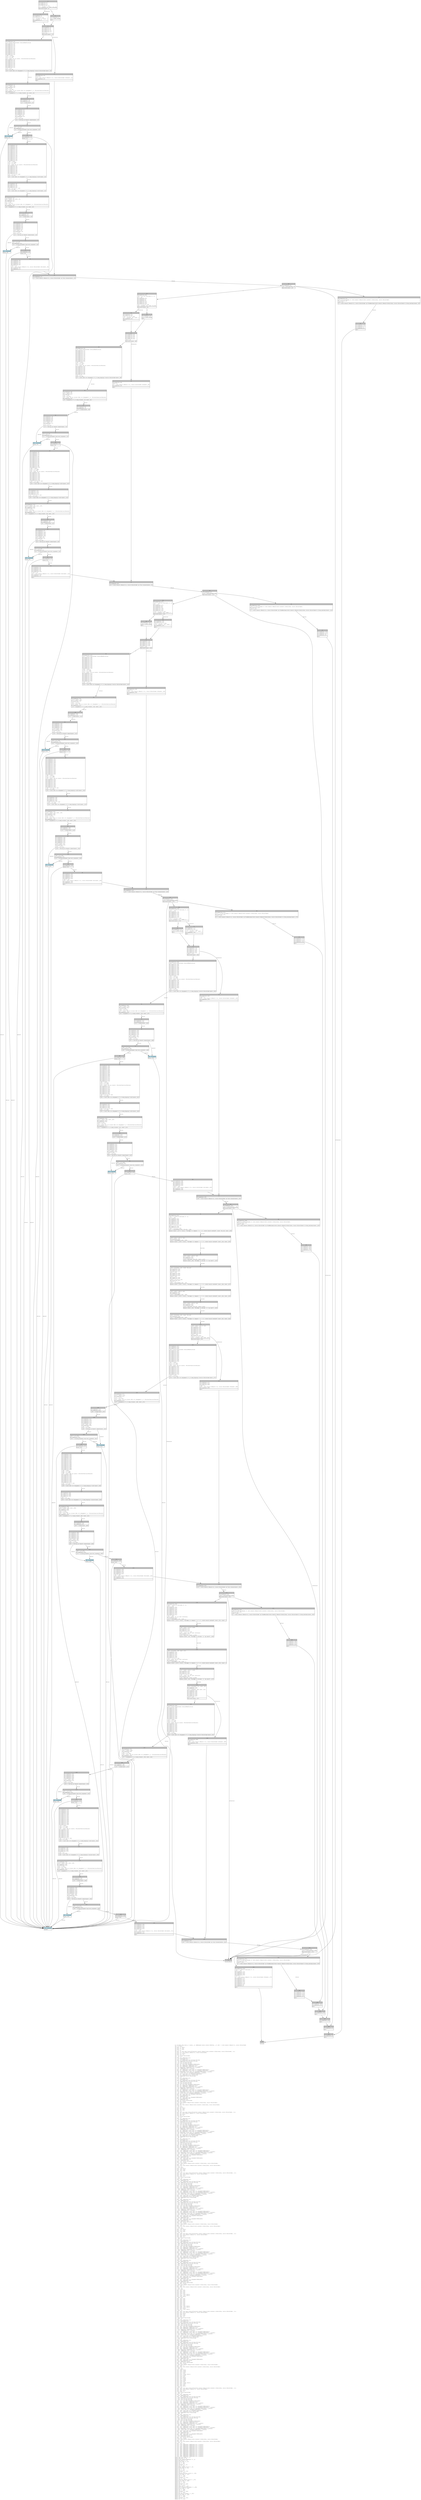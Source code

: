 digraph Mir_0_4520 {
    graph [fontname="Courier, monospace"];
    node [fontname="Courier, monospace"];
    edge [fontname="Courier, monospace"];
    label=<fn validate_fee_tier(_1: usize, _2: &amp;ReErased state::state::FeeTier, _3: u32) -&gt; std::result::Result&lt;(), error::ErrorCode&gt;<br align="left"/>let _4: bool;<br align="left"/>let mut _5: bool;<br align="left"/>let mut _6: u32;<br align="left"/>let mut _7: u32;<br align="left"/>let _8: ();<br align="left"/>let mut _9: std::ops::ControlFlow&lt;std::result::Result&lt;std::convert::Infallible, error::ErrorCode&gt;, ()&gt;;<br align="left"/>let mut _10: std::result::Result&lt;(), error::ErrorCode&gt;;<br align="left"/>let mut _11: bool;<br align="left"/>let mut _12: ();<br align="left"/>let _13: error::ErrorCode;<br align="left"/>let _14: ();<br align="left"/>let mut _15: &amp;ReErased str;<br align="left"/>let _16: &amp;ReErased str;<br align="left"/>let mut _17: &amp;ReErased std::string::String;<br align="left"/>let _18: &amp;ReErased std::string::String;<br align="left"/>let _19: std::string::String;<br align="left"/>let _20: std::string::String;<br align="left"/>let mut _21: std::fmt::Arguments&lt;ReErased&gt;;<br align="left"/>let mut _22: &amp;ReErased [&amp;ReErased str];<br align="left"/>let mut _23: &amp;ReErased [&amp;ReErased str; 2_usize];<br align="left"/>let _24: &amp;ReErased [&amp;ReErased str; 2_usize];<br align="left"/>let _25: [&amp;ReErased str; 2_usize];<br align="left"/>let mut _26: &amp;ReErased [core::fmt::rt::Argument&lt;ReErased&gt;];<br align="left"/>let mut _27: &amp;ReErased [core::fmt::rt::Argument&lt;ReErased&gt;; 1_usize];<br align="left"/>let _28: &amp;ReErased [core::fmt::rt::Argument&lt;ReErased&gt;; 1_usize];<br align="left"/>let _29: [core::fmt::rt::Argument&lt;ReErased&gt;; 1_usize];<br align="left"/>let mut _30: core::fmt::rt::Argument&lt;ReErased&gt;;<br align="left"/>let mut _31: &amp;ReErased error::ErrorCode;<br align="left"/>let _32: &amp;ReErased error::ErrorCode;<br align="left"/>let _33: ();<br align="left"/>let mut _34: &amp;ReErased str;<br align="left"/>let _35: &amp;ReErased str;<br align="left"/>let mut _36: &amp;ReErased std::string::String;<br align="left"/>let _37: &amp;ReErased std::string::String;<br align="left"/>let _38: std::string::String;<br align="left"/>let _39: std::string::String;<br align="left"/>let mut _40: std::fmt::Arguments&lt;ReErased&gt;;<br align="left"/>let mut _41: &amp;ReErased [&amp;ReErased str];<br align="left"/>let mut _42: &amp;ReErased [&amp;ReErased str; 3_usize];<br align="left"/>let _43: &amp;ReErased [&amp;ReErased str; 3_usize];<br align="left"/>let _44: [&amp;ReErased str; 3_usize];<br align="left"/>let mut _45: &amp;ReErased [core::fmt::rt::Argument&lt;ReErased&gt;];<br align="left"/>let mut _46: &amp;ReErased [core::fmt::rt::Argument&lt;ReErased&gt;; 2_usize];<br align="left"/>let _47: &amp;ReErased [core::fmt::rt::Argument&lt;ReErased&gt;; 2_usize];<br align="left"/>let _48: [core::fmt::rt::Argument&lt;ReErased&gt;; 2_usize];<br align="left"/>let mut _49: core::fmt::rt::Argument&lt;ReErased&gt;;<br align="left"/>let mut _50: &amp;ReErased u32;<br align="left"/>let _51: &amp;ReErased u32;<br align="left"/>let mut _52: core::fmt::rt::Argument&lt;ReErased&gt;;<br align="left"/>let mut _53: &amp;ReErased u32;<br align="left"/>let _54: &amp;ReErased u32;<br align="left"/>let mut _55: error::ErrorCode;<br align="left"/>let mut _56: isize;<br align="left"/>let _57: std::result::Result&lt;std::convert::Infallible, error::ErrorCode&gt;;<br align="left"/>let mut _58: !;<br align="left"/>let mut _59: std::result::Result&lt;std::convert::Infallible, error::ErrorCode&gt;;<br align="left"/>let _60: ();<br align="left"/>let _61: bool;<br align="left"/>let mut _62: bool;<br align="left"/>let mut _63: u32;<br align="left"/>let mut _64: u32;<br align="left"/>let _65: ();<br align="left"/>let mut _66: std::ops::ControlFlow&lt;std::result::Result&lt;std::convert::Infallible, error::ErrorCode&gt;, ()&gt;;<br align="left"/>let mut _67: std::result::Result&lt;(), error::ErrorCode&gt;;<br align="left"/>let mut _68: bool;<br align="left"/>let mut _69: ();<br align="left"/>let _70: error::ErrorCode;<br align="left"/>let _71: ();<br align="left"/>let mut _72: &amp;ReErased str;<br align="left"/>let _73: &amp;ReErased str;<br align="left"/>let mut _74: &amp;ReErased std::string::String;<br align="left"/>let _75: &amp;ReErased std::string::String;<br align="left"/>let _76: std::string::String;<br align="left"/>let _77: std::string::String;<br align="left"/>let mut _78: std::fmt::Arguments&lt;ReErased&gt;;<br align="left"/>let mut _79: &amp;ReErased [&amp;ReErased str];<br align="left"/>let mut _80: &amp;ReErased [&amp;ReErased str; 2_usize];<br align="left"/>let _81: &amp;ReErased [&amp;ReErased str; 2_usize];<br align="left"/>let _82: [&amp;ReErased str; 2_usize];<br align="left"/>let mut _83: &amp;ReErased [core::fmt::rt::Argument&lt;ReErased&gt;];<br align="left"/>let mut _84: &amp;ReErased [core::fmt::rt::Argument&lt;ReErased&gt;; 1_usize];<br align="left"/>let _85: &amp;ReErased [core::fmt::rt::Argument&lt;ReErased&gt;; 1_usize];<br align="left"/>let _86: [core::fmt::rt::Argument&lt;ReErased&gt;; 1_usize];<br align="left"/>let mut _87: core::fmt::rt::Argument&lt;ReErased&gt;;<br align="left"/>let mut _88: &amp;ReErased error::ErrorCode;<br align="left"/>let _89: &amp;ReErased error::ErrorCode;<br align="left"/>let _90: ();<br align="left"/>let mut _91: &amp;ReErased str;<br align="left"/>let _92: &amp;ReErased str;<br align="left"/>let mut _93: &amp;ReErased std::string::String;<br align="left"/>let _94: &amp;ReErased std::string::String;<br align="left"/>let _95: std::string::String;<br align="left"/>let _96: std::string::String;<br align="left"/>let mut _97: std::fmt::Arguments&lt;ReErased&gt;;<br align="left"/>let mut _98: &amp;ReErased [&amp;ReErased str];<br align="left"/>let mut _99: &amp;ReErased [&amp;ReErased str; 3_usize];<br align="left"/>let _100: &amp;ReErased [&amp;ReErased str; 3_usize];<br align="left"/>let _101: [&amp;ReErased str; 3_usize];<br align="left"/>let mut _102: &amp;ReErased [core::fmt::rt::Argument&lt;ReErased&gt;];<br align="left"/>let mut _103: &amp;ReErased [core::fmt::rt::Argument&lt;ReErased&gt;; 2_usize];<br align="left"/>let _104: &amp;ReErased [core::fmt::rt::Argument&lt;ReErased&gt;; 2_usize];<br align="left"/>let _105: [core::fmt::rt::Argument&lt;ReErased&gt;; 2_usize];<br align="left"/>let mut _106: core::fmt::rt::Argument&lt;ReErased&gt;;<br align="left"/>let mut _107: &amp;ReErased u32;<br align="left"/>let _108: &amp;ReErased u32;<br align="left"/>let mut _109: core::fmt::rt::Argument&lt;ReErased&gt;;<br align="left"/>let mut _110: &amp;ReErased u32;<br align="left"/>let _111: &amp;ReErased u32;<br align="left"/>let mut _112: error::ErrorCode;<br align="left"/>let mut _113: isize;<br align="left"/>let _114: std::result::Result&lt;std::convert::Infallible, error::ErrorCode&gt;;<br align="left"/>let mut _115: !;<br align="left"/>let mut _116: std::result::Result&lt;std::convert::Infallible, error::ErrorCode&gt;;<br align="left"/>let _117: ();<br align="left"/>let _118: bool;<br align="left"/>let mut _119: bool;<br align="left"/>let mut _120: u32;<br align="left"/>let mut _121: u32;<br align="left"/>let _122: ();<br align="left"/>let mut _123: std::ops::ControlFlow&lt;std::result::Result&lt;std::convert::Infallible, error::ErrorCode&gt;, ()&gt;;<br align="left"/>let mut _124: std::result::Result&lt;(), error::ErrorCode&gt;;<br align="left"/>let mut _125: bool;<br align="left"/>let mut _126: ();<br align="left"/>let _127: error::ErrorCode;<br align="left"/>let _128: ();<br align="left"/>let mut _129: &amp;ReErased str;<br align="left"/>let _130: &amp;ReErased str;<br align="left"/>let mut _131: &amp;ReErased std::string::String;<br align="left"/>let _132: &amp;ReErased std::string::String;<br align="left"/>let _133: std::string::String;<br align="left"/>let _134: std::string::String;<br align="left"/>let mut _135: std::fmt::Arguments&lt;ReErased&gt;;<br align="left"/>let mut _136: &amp;ReErased [&amp;ReErased str];<br align="left"/>let mut _137: &amp;ReErased [&amp;ReErased str; 2_usize];<br align="left"/>let _138: &amp;ReErased [&amp;ReErased str; 2_usize];<br align="left"/>let _139: [&amp;ReErased str; 2_usize];<br align="left"/>let mut _140: &amp;ReErased [core::fmt::rt::Argument&lt;ReErased&gt;];<br align="left"/>let mut _141: &amp;ReErased [core::fmt::rt::Argument&lt;ReErased&gt;; 1_usize];<br align="left"/>let _142: &amp;ReErased [core::fmt::rt::Argument&lt;ReErased&gt;; 1_usize];<br align="left"/>let _143: [core::fmt::rt::Argument&lt;ReErased&gt;; 1_usize];<br align="left"/>let mut _144: core::fmt::rt::Argument&lt;ReErased&gt;;<br align="left"/>let mut _145: &amp;ReErased error::ErrorCode;<br align="left"/>let _146: &amp;ReErased error::ErrorCode;<br align="left"/>let _147: ();<br align="left"/>let mut _148: &amp;ReErased str;<br align="left"/>let _149: &amp;ReErased str;<br align="left"/>let mut _150: &amp;ReErased std::string::String;<br align="left"/>let _151: &amp;ReErased std::string::String;<br align="left"/>let _152: std::string::String;<br align="left"/>let _153: std::string::String;<br align="left"/>let mut _154: std::fmt::Arguments&lt;ReErased&gt;;<br align="left"/>let mut _155: &amp;ReErased [&amp;ReErased str];<br align="left"/>let mut _156: &amp;ReErased [&amp;ReErased str; 3_usize];<br align="left"/>let _157: &amp;ReErased [&amp;ReErased str; 3_usize];<br align="left"/>let _158: [&amp;ReErased str; 3_usize];<br align="left"/>let mut _159: &amp;ReErased [core::fmt::rt::Argument&lt;ReErased&gt;];<br align="left"/>let mut _160: &amp;ReErased [core::fmt::rt::Argument&lt;ReErased&gt;; 2_usize];<br align="left"/>let _161: &amp;ReErased [core::fmt::rt::Argument&lt;ReErased&gt;; 2_usize];<br align="left"/>let _162: [core::fmt::rt::Argument&lt;ReErased&gt;; 2_usize];<br align="left"/>let mut _163: core::fmt::rt::Argument&lt;ReErased&gt;;<br align="left"/>let mut _164: &amp;ReErased u32;<br align="left"/>let _165: &amp;ReErased u32;<br align="left"/>let mut _166: core::fmt::rt::Argument&lt;ReErased&gt;;<br align="left"/>let mut _167: &amp;ReErased u32;<br align="left"/>let _168: &amp;ReErased u32;<br align="left"/>let mut _169: error::ErrorCode;<br align="left"/>let mut _170: isize;<br align="left"/>let _171: std::result::Result&lt;std::convert::Infallible, error::ErrorCode&gt;;<br align="left"/>let mut _172: !;<br align="left"/>let mut _173: std::result::Result&lt;std::convert::Infallible, error::ErrorCode&gt;;<br align="left"/>let _174: ();<br align="left"/>let _175: bool;<br align="left"/>let mut _176: bool;<br align="left"/>let mut _177: u32;<br align="left"/>let mut _178: u32;<br align="left"/>let _179: ();<br align="left"/>let mut _180: std::ops::ControlFlow&lt;std::result::Result&lt;std::convert::Infallible, error::ErrorCode&gt;, ()&gt;;<br align="left"/>let mut _181: std::result::Result&lt;(), error::ErrorCode&gt;;<br align="left"/>let mut _182: bool;<br align="left"/>let mut _183: ();<br align="left"/>let _184: error::ErrorCode;<br align="left"/>let _185: ();<br align="left"/>let mut _186: &amp;ReErased str;<br align="left"/>let _187: &amp;ReErased str;<br align="left"/>let mut _188: &amp;ReErased std::string::String;<br align="left"/>let _189: &amp;ReErased std::string::String;<br align="left"/>let _190: std::string::String;<br align="left"/>let _191: std::string::String;<br align="left"/>let mut _192: std::fmt::Arguments&lt;ReErased&gt;;<br align="left"/>let mut _193: &amp;ReErased [&amp;ReErased str];<br align="left"/>let mut _194: &amp;ReErased [&amp;ReErased str; 2_usize];<br align="left"/>let _195: &amp;ReErased [&amp;ReErased str; 2_usize];<br align="left"/>let _196: [&amp;ReErased str; 2_usize];<br align="left"/>let mut _197: &amp;ReErased [core::fmt::rt::Argument&lt;ReErased&gt;];<br align="left"/>let mut _198: &amp;ReErased [core::fmt::rt::Argument&lt;ReErased&gt;; 1_usize];<br align="left"/>let _199: &amp;ReErased [core::fmt::rt::Argument&lt;ReErased&gt;; 1_usize];<br align="left"/>let _200: [core::fmt::rt::Argument&lt;ReErased&gt;; 1_usize];<br align="left"/>let mut _201: core::fmt::rt::Argument&lt;ReErased&gt;;<br align="left"/>let mut _202: &amp;ReErased error::ErrorCode;<br align="left"/>let _203: &amp;ReErased error::ErrorCode;<br align="left"/>let _204: ();<br align="left"/>let mut _205: &amp;ReErased str;<br align="left"/>let _206: &amp;ReErased str;<br align="left"/>let mut _207: &amp;ReErased std::string::String;<br align="left"/>let _208: &amp;ReErased std::string::String;<br align="left"/>let _209: std::string::String;<br align="left"/>let _210: std::string::String;<br align="left"/>let mut _211: std::fmt::Arguments&lt;ReErased&gt;;<br align="left"/>let mut _212: &amp;ReErased [&amp;ReErased str];<br align="left"/>let mut _213: &amp;ReErased [&amp;ReErased str; 3_usize];<br align="left"/>let _214: &amp;ReErased [&amp;ReErased str; 3_usize];<br align="left"/>let _215: [&amp;ReErased str; 3_usize];<br align="left"/>let mut _216: &amp;ReErased [core::fmt::rt::Argument&lt;ReErased&gt;];<br align="left"/>let mut _217: &amp;ReErased [core::fmt::rt::Argument&lt;ReErased&gt;; 2_usize];<br align="left"/>let _218: &amp;ReErased [core::fmt::rt::Argument&lt;ReErased&gt;; 2_usize];<br align="left"/>let _219: [core::fmt::rt::Argument&lt;ReErased&gt;; 2_usize];<br align="left"/>let mut _220: core::fmt::rt::Argument&lt;ReErased&gt;;<br align="left"/>let mut _221: &amp;ReErased u32;<br align="left"/>let _222: &amp;ReErased u32;<br align="left"/>let mut _223: core::fmt::rt::Argument&lt;ReErased&gt;;<br align="left"/>let mut _224: &amp;ReErased u32;<br align="left"/>let _225: &amp;ReErased u32;<br align="left"/>let mut _226: error::ErrorCode;<br align="left"/>let mut _227: isize;<br align="left"/>let _228: std::result::Result&lt;std::convert::Infallible, error::ErrorCode&gt;;<br align="left"/>let mut _229: !;<br align="left"/>let mut _230: std::result::Result&lt;std::convert::Infallible, error::ErrorCode&gt;;<br align="left"/>let _231: ();<br align="left"/>let _232: u32;<br align="left"/>let mut _233: u32;<br align="left"/>let mut _234: u32;<br align="left"/>let mut _235: u32;<br align="left"/>let mut _236: u32;<br align="left"/>let mut _237: (u32, bool);<br align="left"/>let mut _238: (u32, bool);<br align="left"/>let mut _239: bool;<br align="left"/>let _240: u32;<br align="left"/>let mut _241: u32;<br align="left"/>let mut _242: u32;<br align="left"/>let mut _243: u32;<br align="left"/>let mut _244: u32;<br align="left"/>let mut _245: u32;<br align="left"/>let mut _246: u32;<br align="left"/>let mut _247: u32;<br align="left"/>let mut _248: (u32, bool);<br align="left"/>let mut _249: (u32, bool);<br align="left"/>let mut _250: bool;<br align="left"/>let mut _251: (u32, bool);<br align="left"/>let _252: ();<br align="left"/>let mut _253: std::ops::ControlFlow&lt;std::result::Result&lt;std::convert::Infallible, error::ErrorCode&gt;, ()&gt;;<br align="left"/>let mut _254: std::result::Result&lt;(), error::ErrorCode&gt;;<br align="left"/>let mut _255: bool;<br align="left"/>let mut _256: u32;<br align="left"/>let mut _257: u32;<br align="left"/>let mut _258: ();<br align="left"/>let _259: error::ErrorCode;<br align="left"/>let _260: ();<br align="left"/>let mut _261: &amp;ReErased str;<br align="left"/>let _262: &amp;ReErased str;<br align="left"/>let mut _263: &amp;ReErased std::string::String;<br align="left"/>let _264: &amp;ReErased std::string::String;<br align="left"/>let _265: std::string::String;<br align="left"/>let _266: std::string::String;<br align="left"/>let mut _267: std::fmt::Arguments&lt;ReErased&gt;;<br align="left"/>let mut _268: &amp;ReErased [&amp;ReErased str];<br align="left"/>let mut _269: &amp;ReErased [&amp;ReErased str; 2_usize];<br align="left"/>let _270: &amp;ReErased [&amp;ReErased str; 2_usize];<br align="left"/>let _271: [&amp;ReErased str; 2_usize];<br align="left"/>let mut _272: &amp;ReErased [core::fmt::rt::Argument&lt;ReErased&gt;];<br align="left"/>let mut _273: &amp;ReErased [core::fmt::rt::Argument&lt;ReErased&gt;; 1_usize];<br align="left"/>let _274: &amp;ReErased [core::fmt::rt::Argument&lt;ReErased&gt;; 1_usize];<br align="left"/>let _275: [core::fmt::rt::Argument&lt;ReErased&gt;; 1_usize];<br align="left"/>let mut _276: core::fmt::rt::Argument&lt;ReErased&gt;;<br align="left"/>let mut _277: &amp;ReErased error::ErrorCode;<br align="left"/>let _278: &amp;ReErased error::ErrorCode;<br align="left"/>let _279: ();<br align="left"/>let mut _280: &amp;ReErased str;<br align="left"/>let _281: &amp;ReErased str;<br align="left"/>let mut _282: &amp;ReErased std::string::String;<br align="left"/>let _283: &amp;ReErased std::string::String;<br align="left"/>let _284: std::string::String;<br align="left"/>let _285: std::string::String;<br align="left"/>let mut _286: std::fmt::Arguments&lt;ReErased&gt;;<br align="left"/>let mut _287: &amp;ReErased [&amp;ReErased str];<br align="left"/>let mut _288: &amp;ReErased [&amp;ReErased str; 3_usize];<br align="left"/>let _289: &amp;ReErased [&amp;ReErased str; 3_usize];<br align="left"/>let _290: [&amp;ReErased str; 3_usize];<br align="left"/>let mut _291: &amp;ReErased [core::fmt::rt::Argument&lt;ReErased&gt;];<br align="left"/>let mut _292: &amp;ReErased [core::fmt::rt::Argument&lt;ReErased&gt;; 2_usize];<br align="left"/>let _293: &amp;ReErased [core::fmt::rt::Argument&lt;ReErased&gt;; 2_usize];<br align="left"/>let _294: [core::fmt::rt::Argument&lt;ReErased&gt;; 2_usize];<br align="left"/>let mut _295: core::fmt::rt::Argument&lt;ReErased&gt;;<br align="left"/>let mut _296: &amp;ReErased u32;<br align="left"/>let _297: &amp;ReErased u32;<br align="left"/>let mut _298: core::fmt::rt::Argument&lt;ReErased&gt;;<br align="left"/>let mut _299: &amp;ReErased usize;<br align="left"/>let _300: &amp;ReErased usize;<br align="left"/>let mut _301: error::ErrorCode;<br align="left"/>let mut _302: isize;<br align="left"/>let _303: std::result::Result&lt;std::convert::Infallible, error::ErrorCode&gt;;<br align="left"/>let mut _304: !;<br align="left"/>let mut _305: std::result::Result&lt;std::convert::Infallible, error::ErrorCode&gt;;<br align="left"/>let _306: ();<br align="left"/>let _307: bool;<br align="left"/>let mut _308: u128;<br align="left"/>let mut _309: u128;<br align="left"/>let mut _310: u128;<br align="left"/>let mut _311: u32;<br align="left"/>let mut _312: (u128, bool);<br align="left"/>let mut _313: u128;<br align="left"/>let mut _314: u32;<br align="left"/>let mut _315: bool;<br align="left"/>let mut _316: u128;<br align="left"/>let mut _317: u128;<br align="left"/>let mut _318: u128;<br align="left"/>let mut _319: u32;<br align="left"/>let mut _320: (u128, bool);<br align="left"/>let mut _321: u128;<br align="left"/>let mut _322: u32;<br align="left"/>let mut _323: bool;<br align="left"/>let _324: ();<br align="left"/>let mut _325: std::ops::ControlFlow&lt;std::result::Result&lt;std::convert::Infallible, error::ErrorCode&gt;, ()&gt;;<br align="left"/>let mut _326: std::result::Result&lt;(), error::ErrorCode&gt;;<br align="left"/>let mut _327: bool;<br align="left"/>let mut _328: ();<br align="left"/>let _329: error::ErrorCode;<br align="left"/>let _330: ();<br align="left"/>let mut _331: &amp;ReErased str;<br align="left"/>let _332: &amp;ReErased str;<br align="left"/>let mut _333: &amp;ReErased std::string::String;<br align="left"/>let _334: &amp;ReErased std::string::String;<br align="left"/>let _335: std::string::String;<br align="left"/>let _336: std::string::String;<br align="left"/>let mut _337: std::fmt::Arguments&lt;ReErased&gt;;<br align="left"/>let mut _338: &amp;ReErased [&amp;ReErased str];<br align="left"/>let mut _339: &amp;ReErased [&amp;ReErased str; 2_usize];<br align="left"/>let _340: &amp;ReErased [&amp;ReErased str; 2_usize];<br align="left"/>let _341: [&amp;ReErased str; 2_usize];<br align="left"/>let mut _342: &amp;ReErased [core::fmt::rt::Argument&lt;ReErased&gt;];<br align="left"/>let mut _343: &amp;ReErased [core::fmt::rt::Argument&lt;ReErased&gt;; 1_usize];<br align="left"/>let _344: &amp;ReErased [core::fmt::rt::Argument&lt;ReErased&gt;; 1_usize];<br align="left"/>let _345: [core::fmt::rt::Argument&lt;ReErased&gt;; 1_usize];<br align="left"/>let mut _346: core::fmt::rt::Argument&lt;ReErased&gt;;<br align="left"/>let mut _347: &amp;ReErased error::ErrorCode;<br align="left"/>let _348: &amp;ReErased error::ErrorCode;<br align="left"/>let _349: ();<br align="left"/>let mut _350: &amp;ReErased str;<br align="left"/>let _351: &amp;ReErased str;<br align="left"/>let mut _352: &amp;ReErased std::string::String;<br align="left"/>let _353: &amp;ReErased std::string::String;<br align="left"/>let _354: std::string::String;<br align="left"/>let _355: std::string::String;<br align="left"/>let mut _356: std::fmt::Arguments&lt;ReErased&gt;;<br align="left"/>let mut _357: &amp;ReErased [&amp;ReErased str];<br align="left"/>let mut _358: &amp;ReErased [&amp;ReErased str; 3_usize];<br align="left"/>let _359: &amp;ReErased [&amp;ReErased str; 3_usize];<br align="left"/>let _360: [&amp;ReErased str; 3_usize];<br align="left"/>let mut _361: &amp;ReErased [core::fmt::rt::Argument&lt;ReErased&gt;];<br align="left"/>let mut _362: &amp;ReErased [core::fmt::rt::Argument&lt;ReErased&gt;; 2_usize];<br align="left"/>let _363: &amp;ReErased [core::fmt::rt::Argument&lt;ReErased&gt;; 2_usize];<br align="left"/>let _364: [core::fmt::rt::Argument&lt;ReErased&gt;; 2_usize];<br align="left"/>let mut _365: core::fmt::rt::Argument&lt;ReErased&gt;;<br align="left"/>let mut _366: &amp;ReErased u32;<br align="left"/>let _367: &amp;ReErased u32;<br align="left"/>let mut _368: core::fmt::rt::Argument&lt;ReErased&gt;;<br align="left"/>let mut _369: &amp;ReErased usize;<br align="left"/>let _370: &amp;ReErased usize;<br align="left"/>let mut _371: error::ErrorCode;<br align="left"/>let mut _372: isize;<br align="left"/>let _373: std::result::Result&lt;std::convert::Infallible, error::ErrorCode&gt;;<br align="left"/>let mut _374: !;<br align="left"/>let mut _375: std::result::Result&lt;std::convert::Infallible, error::ErrorCode&gt;;<br align="left"/>let _376: ();<br align="left"/>let mut _377: ();<br align="left"/>let mut _378: &amp;ReErased [&amp;ReErased str; 3_usize];<br align="left"/>let mut _379: &amp;ReErased [&amp;ReErased str; 2_usize];<br align="left"/>let mut _380: &amp;ReErased [&amp;ReErased str; 3_usize];<br align="left"/>let mut _381: &amp;ReErased [&amp;ReErased str; 2_usize];<br align="left"/>let mut _382: &amp;ReErased [&amp;ReErased str; 3_usize];<br align="left"/>let mut _383: &amp;ReErased [&amp;ReErased str; 2_usize];<br align="left"/>let mut _384: &amp;ReErased [&amp;ReErased str; 3_usize];<br align="left"/>let mut _385: &amp;ReErased [&amp;ReErased str; 2_usize];<br align="left"/>let mut _386: &amp;ReErased [&amp;ReErased str; 3_usize];<br align="left"/>let mut _387: &amp;ReErased [&amp;ReErased str; 2_usize];<br align="left"/>let mut _388: &amp;ReErased [&amp;ReErased str; 3_usize];<br align="left"/>let mut _389: &amp;ReErased [&amp;ReErased str; 2_usize];<br align="left"/>debug fee_tier_index =&gt; _1;<br align="left"/>debug fee_tier =&gt; _2;<br align="left"/>debug filler_reward_numerator =&gt; _3;<br align="left"/>debug fee_valid =&gt; _4;<br align="left"/>debug error_code =&gt; _13;<br align="left"/>debug res =&gt; _20;<br align="left"/>debug res =&gt; _39;<br align="left"/>debug residual =&gt; _57;<br align="left"/>debug val =&gt; _60;<br align="left"/>debug maker_rebate_valid =&gt; _61;<br align="left"/>debug error_code =&gt; _70;<br align="left"/>debug res =&gt; _77;<br align="left"/>debug res =&gt; _96;<br align="left"/>debug residual =&gt; _114;<br align="left"/>debug val =&gt; _117;<br align="left"/>debug referee_discount_valid =&gt; _118;<br align="left"/>debug error_code =&gt; _127;<br align="left"/>debug res =&gt; _134;<br align="left"/>debug res =&gt; _153;<br align="left"/>debug residual =&gt; _171;<br align="left"/>debug val =&gt; _174;<br align="left"/>debug referrer_reward_valid =&gt; _175;<br align="left"/>debug error_code =&gt; _184;<br align="left"/>debug res =&gt; _191;<br align="left"/>debug res =&gt; _210;<br align="left"/>debug residual =&gt; _228;<br align="left"/>debug val =&gt; _231;<br align="left"/>debug taker_fee =&gt; _232;<br align="left"/>debug fee_to_market_pre_maker =&gt; _240;<br align="left"/>debug error_code =&gt; _259;<br align="left"/>debug res =&gt; _266;<br align="left"/>debug res =&gt; _285;<br align="left"/>debug residual =&gt; _303;<br align="left"/>debug val =&gt; _306;<br align="left"/>debug has_fee_for_market =&gt; _307;<br align="left"/>debug error_code =&gt; _329;<br align="left"/>debug res =&gt; _336;<br align="left"/>debug res =&gt; _355;<br align="left"/>debug residual =&gt; _373;<br align="left"/>debug val =&gt; _376;<br align="left"/>>;
    bb0__0_4520 [shape="none", label=<<table border="0" cellborder="1" cellspacing="0"><tr><td bgcolor="gray" align="center" colspan="1">0</td></tr><tr><td align="left" balign="left">StorageLive(_4)<br/>StorageLive(_5)<br/>StorageLive(_6)<br/>_6 = ((*_2).0: u32)<br/>_5 = Le(move _6, const 300_u32)<br/></td></tr><tr><td align="left">switchInt(move _5)</td></tr></table>>];
    bb1__0_4520 [shape="none", label=<<table border="0" cellborder="1" cellspacing="0"><tr><td bgcolor="gray" align="center" colspan="1">1</td></tr><tr><td align="left" balign="left">StorageDead(_6)<br/>StorageLive(_7)<br/>_7 = ((*_2).1: u32)<br/>_4 = Ge(move _7, const _)<br/>StorageDead(_7)<br/></td></tr><tr><td align="left">goto</td></tr></table>>];
    bb2__0_4520 [shape="none", label=<<table border="0" cellborder="1" cellspacing="0"><tr><td bgcolor="gray" align="center" colspan="1">2</td></tr><tr><td align="left" balign="left">StorageDead(_6)<br/>_4 = const false<br/></td></tr><tr><td align="left">goto</td></tr></table>>];
    bb3__0_4520 [shape="none", label=<<table border="0" cellborder="1" cellspacing="0"><tr><td bgcolor="gray" align="center" colspan="1">3</td></tr><tr><td align="left" balign="left">StorageDead(_5)<br/>StorageLive(_8)<br/>StorageLive(_9)<br/>StorageLive(_10)<br/>StorageLive(_11)<br/>_11 = _4<br/></td></tr><tr><td align="left">switchInt(move _11)</td></tr></table>>];
    bb4__0_4520 [shape="none", label=<<table border="0" cellborder="1" cellspacing="0"><tr><td bgcolor="gray" align="center" colspan="1">4</td></tr><tr><td align="left" balign="left">StorageLive(_12)<br/>_12 = ()<br/>_10 = std::result::Result::&lt;(), error::ErrorCode&gt;::Ok(move _12)<br/>StorageDead(_12)<br/></td></tr><tr><td align="left">goto</td></tr></table>>];
    bb5__0_4520 [shape="none", label=<<table border="0" cellborder="1" cellspacing="0"><tr><td bgcolor="gray" align="center" colspan="1">5</td></tr><tr><td align="left" balign="left">StorageLive(_13)<br/>_13 = error::ErrorCode::InvalidFeeStructure<br/>StorageLive(_14)<br/>StorageLive(_15)<br/>StorageLive(_16)<br/>StorageLive(_17)<br/>StorageLive(_18)<br/>StorageLive(_19)<br/>StorageLive(_20)<br/>StorageLive(_21)<br/>StorageLive(_22)<br/>StorageLive(_23)<br/>StorageLive(_24)<br/>_389 = const _<br/>_24 = &amp;(*_389)<br/>_23 = &amp;(*_24)<br/>_22 = move _23 as &amp;[&amp;str] (PointerCoercion(Unsize))<br/>StorageDead(_23)<br/>StorageLive(_26)<br/>StorageLive(_27)<br/>StorageLive(_28)<br/>StorageLive(_29)<br/>StorageLive(_30)<br/>StorageLive(_31)<br/>StorageLive(_32)<br/>_32 = &amp;_13<br/>_31 = &amp;(*_32)<br/></td></tr><tr><td align="left">_30 = core::fmt::rt::Argument::&lt;'_&gt;::new_display::&lt;error::ErrorCode&gt;(move _31)</td></tr></table>>];
    bb6__0_4520 [shape="none", label=<<table border="0" cellborder="1" cellspacing="0"><tr><td bgcolor="gray" align="center" colspan="1">6</td></tr><tr><td align="left" balign="left">StorageDead(_31)<br/>_29 = [move _30]<br/>StorageDead(_30)<br/>_28 = &amp;_29<br/>_27 = &amp;(*_28)<br/>_26 = move _27 as &amp;[core::fmt::rt::Argument&lt;'_&gt;] (PointerCoercion(Unsize))<br/>StorageDead(_27)<br/></td></tr><tr><td align="left">_21 = Arguments::&lt;'_&gt;::new_v1(move _22, move _26)</td></tr></table>>];
    bb7__0_4520 [shape="none", label=<<table border="0" cellborder="1" cellspacing="0"><tr><td bgcolor="gray" align="center" colspan="1">7</td></tr><tr><td align="left" balign="left">StorageDead(_26)<br/>StorageDead(_22)<br/></td></tr><tr><td align="left">_20 = format(move _21)</td></tr></table>>];
    bb8__0_4520 [shape="none", label=<<table border="0" cellborder="1" cellspacing="0"><tr><td bgcolor="gray" align="center" colspan="1">8</td></tr><tr><td align="left" balign="left">StorageDead(_21)<br/>StorageDead(_32)<br/>StorageDead(_29)<br/>StorageDead(_28)<br/>StorageDead(_24)<br/>_19 = move _20<br/>StorageDead(_20)<br/>_18 = &amp;_19<br/>_17 = &amp;(*_18)<br/></td></tr><tr><td align="left">_16 = &lt;String as Deref&gt;::deref(move _17)</td></tr></table>>];
    bb9__0_4520 [shape="none", label=<<table border="0" cellborder="1" cellspacing="0"><tr><td bgcolor="gray" align="center" colspan="1">9</td></tr><tr><td align="left" balign="left">_15 = &amp;(*_16)<br/>StorageDead(_17)<br/></td></tr><tr><td align="left">_14 = solana_program::log::sol_log(move _15)</td></tr></table>>];
    bb10__0_4520 [shape="none", label=<<table border="0" cellborder="1" cellspacing="0"><tr><td bgcolor="gray" align="center" colspan="1">10</td></tr><tr><td align="left" balign="left">StorageDead(_15)<br/></td></tr><tr><td align="left">drop(_19)</td></tr></table>>];
    bb11__0_4520 [shape="none", label=<<table border="0" cellborder="1" cellspacing="0"><tr><td bgcolor="gray" align="center" colspan="1">11</td></tr><tr><td align="left" balign="left">StorageDead(_19)<br/>StorageDead(_18)<br/>StorageDead(_16)<br/>StorageDead(_14)<br/>StorageLive(_33)<br/>StorageLive(_34)<br/>StorageLive(_35)<br/>StorageLive(_36)<br/>StorageLive(_37)<br/>StorageLive(_38)<br/>StorageLive(_39)<br/>StorageLive(_40)<br/>StorageLive(_41)<br/>StorageLive(_42)<br/>StorageLive(_43)<br/>_388 = const _<br/>_43 = &amp;(*_388)<br/>_42 = &amp;(*_43)<br/>_41 = move _42 as &amp;[&amp;str] (PointerCoercion(Unsize))<br/>StorageDead(_42)<br/>StorageLive(_45)<br/>StorageLive(_46)<br/>StorageLive(_47)<br/>StorageLive(_48)<br/>StorageLive(_49)<br/>StorageLive(_50)<br/>StorageLive(_51)<br/>_51 = &amp;((*_2).0: u32)<br/>_50 = &amp;(*_51)<br/></td></tr><tr><td align="left">_49 = core::fmt::rt::Argument::&lt;'_&gt;::new_display::&lt;u32&gt;(move _50)</td></tr></table>>];
    bb12__0_4520 [shape="none", label=<<table border="0" cellborder="1" cellspacing="0"><tr><td bgcolor="gray" align="center" colspan="1">12</td></tr><tr><td align="left" balign="left">StorageDead(_50)<br/>StorageLive(_52)<br/>StorageLive(_53)<br/>StorageLive(_54)<br/>_54 = &amp;((*_2).1: u32)<br/>_53 = &amp;(*_54)<br/></td></tr><tr><td align="left">_52 = core::fmt::rt::Argument::&lt;'_&gt;::new_display::&lt;u32&gt;(move _53)</td></tr></table>>];
    bb13__0_4520 [shape="none", label=<<table border="0" cellborder="1" cellspacing="0"><tr><td bgcolor="gray" align="center" colspan="1">13</td></tr><tr><td align="left" balign="left">StorageDead(_53)<br/>_48 = [move _49, move _52]<br/>StorageDead(_52)<br/>StorageDead(_49)<br/>_47 = &amp;_48<br/>_46 = &amp;(*_47)<br/>_45 = move _46 as &amp;[core::fmt::rt::Argument&lt;'_&gt;] (PointerCoercion(Unsize))<br/>StorageDead(_46)<br/></td></tr><tr><td align="left">_40 = Arguments::&lt;'_&gt;::new_v1(move _41, move _45)</td></tr></table>>];
    bb14__0_4520 [shape="none", label=<<table border="0" cellborder="1" cellspacing="0"><tr><td bgcolor="gray" align="center" colspan="1">14</td></tr><tr><td align="left" balign="left">StorageDead(_45)<br/>StorageDead(_41)<br/></td></tr><tr><td align="left">_39 = format(move _40)</td></tr></table>>];
    bb15__0_4520 [shape="none", label=<<table border="0" cellborder="1" cellspacing="0"><tr><td bgcolor="gray" align="center" colspan="1">15</td></tr><tr><td align="left" balign="left">StorageDead(_40)<br/>StorageDead(_54)<br/>StorageDead(_51)<br/>StorageDead(_48)<br/>StorageDead(_47)<br/>StorageDead(_43)<br/>_38 = move _39<br/>StorageDead(_39)<br/>_37 = &amp;_38<br/>_36 = &amp;(*_37)<br/></td></tr><tr><td align="left">_35 = &lt;String as Deref&gt;::deref(move _36)</td></tr></table>>];
    bb16__0_4520 [shape="none", label=<<table border="0" cellborder="1" cellspacing="0"><tr><td bgcolor="gray" align="center" colspan="1">16</td></tr><tr><td align="left" balign="left">_34 = &amp;(*_35)<br/>StorageDead(_36)<br/></td></tr><tr><td align="left">_33 = solana_program::log::sol_log(move _34)</td></tr></table>>];
    bb17__0_4520 [shape="none", label=<<table border="0" cellborder="1" cellspacing="0"><tr><td bgcolor="gray" align="center" colspan="1">17</td></tr><tr><td align="left" balign="left">StorageDead(_34)<br/></td></tr><tr><td align="left">drop(_38)</td></tr></table>>];
    bb18__0_4520 [shape="none", label=<<table border="0" cellborder="1" cellspacing="0"><tr><td bgcolor="gray" align="center" colspan="1">18</td></tr><tr><td align="left" balign="left">StorageDead(_38)<br/>StorageDead(_37)<br/>StorageDead(_35)<br/>StorageDead(_33)<br/>StorageLive(_55)<br/>_55 = _13<br/>_10 = std::result::Result::&lt;(), error::ErrorCode&gt;::Err(move _55)<br/>StorageDead(_55)<br/>StorageDead(_13)<br/></td></tr><tr><td align="left">goto</td></tr></table>>];
    bb19__0_4520 [shape="none", label=<<table border="0" cellborder="1" cellspacing="0"><tr><td bgcolor="gray" align="center" colspan="1">19</td></tr><tr><td align="left" balign="left">StorageDead(_11)<br/></td></tr><tr><td align="left">_9 = &lt;std::result::Result&lt;(), error::ErrorCode&gt; as Try&gt;::branch(move _10)</td></tr></table>>];
    bb20__0_4520 [shape="none", label=<<table border="0" cellborder="1" cellspacing="0"><tr><td bgcolor="gray" align="center" colspan="1">20</td></tr><tr><td align="left" balign="left">StorageDead(_10)<br/>_56 = discriminant(_9)<br/></td></tr><tr><td align="left">switchInt(move _56)</td></tr></table>>];
    bb21__0_4520 [shape="none", label=<<table border="0" cellborder="1" cellspacing="0"><tr><td bgcolor="gray" align="center" colspan="1">21</td></tr><tr><td align="left" balign="left">StorageLive(_60)<br/>_60 = ((_9 as Continue).0: ())<br/>_8 = _60<br/>StorageDead(_60)<br/>StorageDead(_9)<br/>StorageDead(_8)<br/>StorageLive(_61)<br/>StorageLive(_62)<br/>StorageLive(_63)<br/>_63 = ((*_2).2: u32)<br/>_62 = Le(move _63, const 30_u32)<br/></td></tr><tr><td align="left">switchInt(move _62)</td></tr></table>>];
    bb22__0_4520 [shape="none", label=<<table border="0" cellborder="1" cellspacing="0"><tr><td bgcolor="gray" align="center" colspan="1">22</td></tr><tr><td align="left">unreachable</td></tr></table>>];
    bb23__0_4520 [shape="none", label=<<table border="0" cellborder="1" cellspacing="0"><tr><td bgcolor="gray" align="center" colspan="1">23</td></tr><tr><td align="left" balign="left">StorageLive(_57)<br/>_57 = ((_9 as Break).0: std::result::Result&lt;std::convert::Infallible, error::ErrorCode&gt;)<br/>StorageLive(_59)<br/>_59 = _57<br/></td></tr><tr><td align="left">_0 = &lt;std::result::Result&lt;(), error::ErrorCode&gt; as FromResidual&lt;std::result::Result&lt;Infallible, error::ErrorCode&gt;&gt;&gt;::from_residual(move _59)</td></tr></table>>];
    bb24__0_4520 [shape="none", label=<<table border="0" cellborder="1" cellspacing="0"><tr><td bgcolor="gray" align="center" colspan="1">24</td></tr><tr><td align="left" balign="left">StorageDead(_59)<br/>StorageDead(_57)<br/>StorageDead(_9)<br/>StorageDead(_8)<br/></td></tr><tr><td align="left">goto</td></tr></table>>];
    bb25__0_4520 [shape="none", label=<<table border="0" cellborder="1" cellspacing="0"><tr><td bgcolor="gray" align="center" colspan="1">25</td></tr><tr><td align="left" balign="left">StorageDead(_63)<br/>StorageLive(_64)<br/>_64 = ((*_2).3: u32)<br/>_61 = Ge(move _64, const _)<br/>StorageDead(_64)<br/></td></tr><tr><td align="left">goto</td></tr></table>>];
    bb26__0_4520 [shape="none", label=<<table border="0" cellborder="1" cellspacing="0"><tr><td bgcolor="gray" align="center" colspan="1">26</td></tr><tr><td align="left" balign="left">StorageDead(_63)<br/>_61 = const false<br/></td></tr><tr><td align="left">goto</td></tr></table>>];
    bb27__0_4520 [shape="none", label=<<table border="0" cellborder="1" cellspacing="0"><tr><td bgcolor="gray" align="center" colspan="1">27</td></tr><tr><td align="left" balign="left">StorageDead(_62)<br/>StorageLive(_65)<br/>StorageLive(_66)<br/>StorageLive(_67)<br/>StorageLive(_68)<br/>_68 = _61<br/></td></tr><tr><td align="left">switchInt(move _68)</td></tr></table>>];
    bb28__0_4520 [shape="none", label=<<table border="0" cellborder="1" cellspacing="0"><tr><td bgcolor="gray" align="center" colspan="1">28</td></tr><tr><td align="left" balign="left">StorageLive(_69)<br/>_69 = ()<br/>_67 = std::result::Result::&lt;(), error::ErrorCode&gt;::Ok(move _69)<br/>StorageDead(_69)<br/></td></tr><tr><td align="left">goto</td></tr></table>>];
    bb29__0_4520 [shape="none", label=<<table border="0" cellborder="1" cellspacing="0"><tr><td bgcolor="gray" align="center" colspan="1">29</td></tr><tr><td align="left" balign="left">StorageLive(_70)<br/>_70 = error::ErrorCode::InvalidFeeStructure<br/>StorageLive(_71)<br/>StorageLive(_72)<br/>StorageLive(_73)<br/>StorageLive(_74)<br/>StorageLive(_75)<br/>StorageLive(_76)<br/>StorageLive(_77)<br/>StorageLive(_78)<br/>StorageLive(_79)<br/>StorageLive(_80)<br/>StorageLive(_81)<br/>_387 = const _<br/>_81 = &amp;(*_387)<br/>_80 = &amp;(*_81)<br/>_79 = move _80 as &amp;[&amp;str] (PointerCoercion(Unsize))<br/>StorageDead(_80)<br/>StorageLive(_83)<br/>StorageLive(_84)<br/>StorageLive(_85)<br/>StorageLive(_86)<br/>StorageLive(_87)<br/>StorageLive(_88)<br/>StorageLive(_89)<br/>_89 = &amp;_70<br/>_88 = &amp;(*_89)<br/></td></tr><tr><td align="left">_87 = core::fmt::rt::Argument::&lt;'_&gt;::new_display::&lt;error::ErrorCode&gt;(move _88)</td></tr></table>>];
    bb30__0_4520 [shape="none", label=<<table border="0" cellborder="1" cellspacing="0"><tr><td bgcolor="gray" align="center" colspan="1">30</td></tr><tr><td align="left" balign="left">StorageDead(_88)<br/>_86 = [move _87]<br/>StorageDead(_87)<br/>_85 = &amp;_86<br/>_84 = &amp;(*_85)<br/>_83 = move _84 as &amp;[core::fmt::rt::Argument&lt;'_&gt;] (PointerCoercion(Unsize))<br/>StorageDead(_84)<br/></td></tr><tr><td align="left">_78 = Arguments::&lt;'_&gt;::new_v1(move _79, move _83)</td></tr></table>>];
    bb31__0_4520 [shape="none", label=<<table border="0" cellborder="1" cellspacing="0"><tr><td bgcolor="gray" align="center" colspan="1">31</td></tr><tr><td align="left" balign="left">StorageDead(_83)<br/>StorageDead(_79)<br/></td></tr><tr><td align="left">_77 = format(move _78)</td></tr></table>>];
    bb32__0_4520 [shape="none", label=<<table border="0" cellborder="1" cellspacing="0"><tr><td bgcolor="gray" align="center" colspan="1">32</td></tr><tr><td align="left" balign="left">StorageDead(_78)<br/>StorageDead(_89)<br/>StorageDead(_86)<br/>StorageDead(_85)<br/>StorageDead(_81)<br/>_76 = move _77<br/>StorageDead(_77)<br/>_75 = &amp;_76<br/>_74 = &amp;(*_75)<br/></td></tr><tr><td align="left">_73 = &lt;String as Deref&gt;::deref(move _74)</td></tr></table>>];
    bb33__0_4520 [shape="none", label=<<table border="0" cellborder="1" cellspacing="0"><tr><td bgcolor="gray" align="center" colspan="1">33</td></tr><tr><td align="left" balign="left">_72 = &amp;(*_73)<br/>StorageDead(_74)<br/></td></tr><tr><td align="left">_71 = solana_program::log::sol_log(move _72)</td></tr></table>>];
    bb34__0_4520 [shape="none", label=<<table border="0" cellborder="1" cellspacing="0"><tr><td bgcolor="gray" align="center" colspan="1">34</td></tr><tr><td align="left" balign="left">StorageDead(_72)<br/></td></tr><tr><td align="left">drop(_76)</td></tr></table>>];
    bb35__0_4520 [shape="none", label=<<table border="0" cellborder="1" cellspacing="0"><tr><td bgcolor="gray" align="center" colspan="1">35</td></tr><tr><td align="left" balign="left">StorageDead(_76)<br/>StorageDead(_75)<br/>StorageDead(_73)<br/>StorageDead(_71)<br/>StorageLive(_90)<br/>StorageLive(_91)<br/>StorageLive(_92)<br/>StorageLive(_93)<br/>StorageLive(_94)<br/>StorageLive(_95)<br/>StorageLive(_96)<br/>StorageLive(_97)<br/>StorageLive(_98)<br/>StorageLive(_99)<br/>StorageLive(_100)<br/>_386 = const _<br/>_100 = &amp;(*_386)<br/>_99 = &amp;(*_100)<br/>_98 = move _99 as &amp;[&amp;str] (PointerCoercion(Unsize))<br/>StorageDead(_99)<br/>StorageLive(_102)<br/>StorageLive(_103)<br/>StorageLive(_104)<br/>StorageLive(_105)<br/>StorageLive(_106)<br/>StorageLive(_107)<br/>StorageLive(_108)<br/>_108 = &amp;((*_2).2: u32)<br/>_107 = &amp;(*_108)<br/></td></tr><tr><td align="left">_106 = core::fmt::rt::Argument::&lt;'_&gt;::new_display::&lt;u32&gt;(move _107)</td></tr></table>>];
    bb36__0_4520 [shape="none", label=<<table border="0" cellborder="1" cellspacing="0"><tr><td bgcolor="gray" align="center" colspan="1">36</td></tr><tr><td align="left" balign="left">StorageDead(_107)<br/>StorageLive(_109)<br/>StorageLive(_110)<br/>StorageLive(_111)<br/>_111 = &amp;((*_2).3: u32)<br/>_110 = &amp;(*_111)<br/></td></tr><tr><td align="left">_109 = core::fmt::rt::Argument::&lt;'_&gt;::new_display::&lt;u32&gt;(move _110)</td></tr></table>>];
    bb37__0_4520 [shape="none", label=<<table border="0" cellborder="1" cellspacing="0"><tr><td bgcolor="gray" align="center" colspan="1">37</td></tr><tr><td align="left" balign="left">StorageDead(_110)<br/>_105 = [move _106, move _109]<br/>StorageDead(_109)<br/>StorageDead(_106)<br/>_104 = &amp;_105<br/>_103 = &amp;(*_104)<br/>_102 = move _103 as &amp;[core::fmt::rt::Argument&lt;'_&gt;] (PointerCoercion(Unsize))<br/>StorageDead(_103)<br/></td></tr><tr><td align="left">_97 = Arguments::&lt;'_&gt;::new_v1(move _98, move _102)</td></tr></table>>];
    bb38__0_4520 [shape="none", label=<<table border="0" cellborder="1" cellspacing="0"><tr><td bgcolor="gray" align="center" colspan="1">38</td></tr><tr><td align="left" balign="left">StorageDead(_102)<br/>StorageDead(_98)<br/></td></tr><tr><td align="left">_96 = format(move _97)</td></tr></table>>];
    bb39__0_4520 [shape="none", label=<<table border="0" cellborder="1" cellspacing="0"><tr><td bgcolor="gray" align="center" colspan="1">39</td></tr><tr><td align="left" balign="left">StorageDead(_97)<br/>StorageDead(_111)<br/>StorageDead(_108)<br/>StorageDead(_105)<br/>StorageDead(_104)<br/>StorageDead(_100)<br/>_95 = move _96<br/>StorageDead(_96)<br/>_94 = &amp;_95<br/>_93 = &amp;(*_94)<br/></td></tr><tr><td align="left">_92 = &lt;String as Deref&gt;::deref(move _93)</td></tr></table>>];
    bb40__0_4520 [shape="none", label=<<table border="0" cellborder="1" cellspacing="0"><tr><td bgcolor="gray" align="center" colspan="1">40</td></tr><tr><td align="left" balign="left">_91 = &amp;(*_92)<br/>StorageDead(_93)<br/></td></tr><tr><td align="left">_90 = solana_program::log::sol_log(move _91)</td></tr></table>>];
    bb41__0_4520 [shape="none", label=<<table border="0" cellborder="1" cellspacing="0"><tr><td bgcolor="gray" align="center" colspan="1">41</td></tr><tr><td align="left" balign="left">StorageDead(_91)<br/></td></tr><tr><td align="left">drop(_95)</td></tr></table>>];
    bb42__0_4520 [shape="none", label=<<table border="0" cellborder="1" cellspacing="0"><tr><td bgcolor="gray" align="center" colspan="1">42</td></tr><tr><td align="left" balign="left">StorageDead(_95)<br/>StorageDead(_94)<br/>StorageDead(_92)<br/>StorageDead(_90)<br/>StorageLive(_112)<br/>_112 = _70<br/>_67 = std::result::Result::&lt;(), error::ErrorCode&gt;::Err(move _112)<br/>StorageDead(_112)<br/>StorageDead(_70)<br/></td></tr><tr><td align="left">goto</td></tr></table>>];
    bb43__0_4520 [shape="none", label=<<table border="0" cellborder="1" cellspacing="0"><tr><td bgcolor="gray" align="center" colspan="1">43</td></tr><tr><td align="left" balign="left">StorageDead(_68)<br/></td></tr><tr><td align="left">_66 = &lt;std::result::Result&lt;(), error::ErrorCode&gt; as Try&gt;::branch(move _67)</td></tr></table>>];
    bb44__0_4520 [shape="none", label=<<table border="0" cellborder="1" cellspacing="0"><tr><td bgcolor="gray" align="center" colspan="1">44</td></tr><tr><td align="left" balign="left">StorageDead(_67)<br/>_113 = discriminant(_66)<br/></td></tr><tr><td align="left">switchInt(move _113)</td></tr></table>>];
    bb45__0_4520 [shape="none", label=<<table border="0" cellborder="1" cellspacing="0"><tr><td bgcolor="gray" align="center" colspan="1">45</td></tr><tr><td align="left" balign="left">StorageLive(_117)<br/>_117 = ((_66 as Continue).0: ())<br/>_65 = _117<br/>StorageDead(_117)<br/>StorageDead(_66)<br/>StorageDead(_65)<br/>StorageLive(_118)<br/>StorageLive(_119)<br/>StorageLive(_120)<br/>_120 = ((*_2).6: u32)<br/>_119 = Le(move _120, const _)<br/></td></tr><tr><td align="left">switchInt(move _119)</td></tr></table>>];
    bb46__0_4520 [shape="none", label=<<table border="0" cellborder="1" cellspacing="0"><tr><td bgcolor="gray" align="center" colspan="1">46</td></tr><tr><td align="left" balign="left">StorageLive(_114)<br/>_114 = ((_66 as Break).0: std::result::Result&lt;std::convert::Infallible, error::ErrorCode&gt;)<br/>StorageLive(_116)<br/>_116 = _114<br/></td></tr><tr><td align="left">_0 = &lt;std::result::Result&lt;(), error::ErrorCode&gt; as FromResidual&lt;std::result::Result&lt;Infallible, error::ErrorCode&gt;&gt;&gt;::from_residual(move _116)</td></tr></table>>];
    bb47__0_4520 [shape="none", label=<<table border="0" cellborder="1" cellspacing="0"><tr><td bgcolor="gray" align="center" colspan="1">47</td></tr><tr><td align="left" balign="left">StorageDead(_116)<br/>StorageDead(_114)<br/>StorageDead(_66)<br/>StorageDead(_65)<br/></td></tr><tr><td align="left">goto</td></tr></table>>];
    bb48__0_4520 [shape="none", label=<<table border="0" cellborder="1" cellspacing="0"><tr><td bgcolor="gray" align="center" colspan="1">48</td></tr><tr><td align="left" balign="left">StorageDead(_120)<br/>StorageLive(_121)<br/>_121 = ((*_2).7: u32)<br/>_118 = Eq(move _121, const _)<br/>StorageDead(_121)<br/></td></tr><tr><td align="left">goto</td></tr></table>>];
    bb49__0_4520 [shape="none", label=<<table border="0" cellborder="1" cellspacing="0"><tr><td bgcolor="gray" align="center" colspan="1">49</td></tr><tr><td align="left" balign="left">StorageDead(_120)<br/>_118 = const false<br/></td></tr><tr><td align="left">goto</td></tr></table>>];
    bb50__0_4520 [shape="none", label=<<table border="0" cellborder="1" cellspacing="0"><tr><td bgcolor="gray" align="center" colspan="1">50</td></tr><tr><td align="left" balign="left">StorageDead(_119)<br/>StorageLive(_122)<br/>StorageLive(_123)<br/>StorageLive(_124)<br/>StorageLive(_125)<br/>_125 = _118<br/></td></tr><tr><td align="left">switchInt(move _125)</td></tr></table>>];
    bb51__0_4520 [shape="none", label=<<table border="0" cellborder="1" cellspacing="0"><tr><td bgcolor="gray" align="center" colspan="1">51</td></tr><tr><td align="left" balign="left">StorageLive(_126)<br/>_126 = ()<br/>_124 = std::result::Result::&lt;(), error::ErrorCode&gt;::Ok(move _126)<br/>StorageDead(_126)<br/></td></tr><tr><td align="left">goto</td></tr></table>>];
    bb52__0_4520 [shape="none", label=<<table border="0" cellborder="1" cellspacing="0"><tr><td bgcolor="gray" align="center" colspan="1">52</td></tr><tr><td align="left" balign="left">StorageLive(_127)<br/>_127 = error::ErrorCode::InvalidFeeStructure<br/>StorageLive(_128)<br/>StorageLive(_129)<br/>StorageLive(_130)<br/>StorageLive(_131)<br/>StorageLive(_132)<br/>StorageLive(_133)<br/>StorageLive(_134)<br/>StorageLive(_135)<br/>StorageLive(_136)<br/>StorageLive(_137)<br/>StorageLive(_138)<br/>_385 = const _<br/>_138 = &amp;(*_385)<br/>_137 = &amp;(*_138)<br/>_136 = move _137 as &amp;[&amp;str] (PointerCoercion(Unsize))<br/>StorageDead(_137)<br/>StorageLive(_140)<br/>StorageLive(_141)<br/>StorageLive(_142)<br/>StorageLive(_143)<br/>StorageLive(_144)<br/>StorageLive(_145)<br/>StorageLive(_146)<br/>_146 = &amp;_127<br/>_145 = &amp;(*_146)<br/></td></tr><tr><td align="left">_144 = core::fmt::rt::Argument::&lt;'_&gt;::new_display::&lt;error::ErrorCode&gt;(move _145)</td></tr></table>>];
    bb53__0_4520 [shape="none", label=<<table border="0" cellborder="1" cellspacing="0"><tr><td bgcolor="gray" align="center" colspan="1">53</td></tr><tr><td align="left" balign="left">StorageDead(_145)<br/>_143 = [move _144]<br/>StorageDead(_144)<br/>_142 = &amp;_143<br/>_141 = &amp;(*_142)<br/>_140 = move _141 as &amp;[core::fmt::rt::Argument&lt;'_&gt;] (PointerCoercion(Unsize))<br/>StorageDead(_141)<br/></td></tr><tr><td align="left">_135 = Arguments::&lt;'_&gt;::new_v1(move _136, move _140)</td></tr></table>>];
    bb54__0_4520 [shape="none", label=<<table border="0" cellborder="1" cellspacing="0"><tr><td bgcolor="gray" align="center" colspan="1">54</td></tr><tr><td align="left" balign="left">StorageDead(_140)<br/>StorageDead(_136)<br/></td></tr><tr><td align="left">_134 = format(move _135)</td></tr></table>>];
    bb55__0_4520 [shape="none", label=<<table border="0" cellborder="1" cellspacing="0"><tr><td bgcolor="gray" align="center" colspan="1">55</td></tr><tr><td align="left" balign="left">StorageDead(_135)<br/>StorageDead(_146)<br/>StorageDead(_143)<br/>StorageDead(_142)<br/>StorageDead(_138)<br/>_133 = move _134<br/>StorageDead(_134)<br/>_132 = &amp;_133<br/>_131 = &amp;(*_132)<br/></td></tr><tr><td align="left">_130 = &lt;String as Deref&gt;::deref(move _131)</td></tr></table>>];
    bb56__0_4520 [shape="none", label=<<table border="0" cellborder="1" cellspacing="0"><tr><td bgcolor="gray" align="center" colspan="1">56</td></tr><tr><td align="left" balign="left">_129 = &amp;(*_130)<br/>StorageDead(_131)<br/></td></tr><tr><td align="left">_128 = solana_program::log::sol_log(move _129)</td></tr></table>>];
    bb57__0_4520 [shape="none", label=<<table border="0" cellborder="1" cellspacing="0"><tr><td bgcolor="gray" align="center" colspan="1">57</td></tr><tr><td align="left" balign="left">StorageDead(_129)<br/></td></tr><tr><td align="left">drop(_133)</td></tr></table>>];
    bb58__0_4520 [shape="none", label=<<table border="0" cellborder="1" cellspacing="0"><tr><td bgcolor="gray" align="center" colspan="1">58</td></tr><tr><td align="left" balign="left">StorageDead(_133)<br/>StorageDead(_132)<br/>StorageDead(_130)<br/>StorageDead(_128)<br/>StorageLive(_147)<br/>StorageLive(_148)<br/>StorageLive(_149)<br/>StorageLive(_150)<br/>StorageLive(_151)<br/>StorageLive(_152)<br/>StorageLive(_153)<br/>StorageLive(_154)<br/>StorageLive(_155)<br/>StorageLive(_156)<br/>StorageLive(_157)<br/>_384 = const _<br/>_157 = &amp;(*_384)<br/>_156 = &amp;(*_157)<br/>_155 = move _156 as &amp;[&amp;str] (PointerCoercion(Unsize))<br/>StorageDead(_156)<br/>StorageLive(_159)<br/>StorageLive(_160)<br/>StorageLive(_161)<br/>StorageLive(_162)<br/>StorageLive(_163)<br/>StorageLive(_164)<br/>StorageLive(_165)<br/>_165 = &amp;((*_2).6: u32)<br/>_164 = &amp;(*_165)<br/></td></tr><tr><td align="left">_163 = core::fmt::rt::Argument::&lt;'_&gt;::new_display::&lt;u32&gt;(move _164)</td></tr></table>>];
    bb59__0_4520 [shape="none", label=<<table border="0" cellborder="1" cellspacing="0"><tr><td bgcolor="gray" align="center" colspan="1">59</td></tr><tr><td align="left" balign="left">StorageDead(_164)<br/>StorageLive(_166)<br/>StorageLive(_167)<br/>StorageLive(_168)<br/>_168 = &amp;((*_2).7: u32)<br/>_167 = &amp;(*_168)<br/></td></tr><tr><td align="left">_166 = core::fmt::rt::Argument::&lt;'_&gt;::new_display::&lt;u32&gt;(move _167)</td></tr></table>>];
    bb60__0_4520 [shape="none", label=<<table border="0" cellborder="1" cellspacing="0"><tr><td bgcolor="gray" align="center" colspan="1">60</td></tr><tr><td align="left" balign="left">StorageDead(_167)<br/>_162 = [move _163, move _166]<br/>StorageDead(_166)<br/>StorageDead(_163)<br/>_161 = &amp;_162<br/>_160 = &amp;(*_161)<br/>_159 = move _160 as &amp;[core::fmt::rt::Argument&lt;'_&gt;] (PointerCoercion(Unsize))<br/>StorageDead(_160)<br/></td></tr><tr><td align="left">_154 = Arguments::&lt;'_&gt;::new_v1(move _155, move _159)</td></tr></table>>];
    bb61__0_4520 [shape="none", label=<<table border="0" cellborder="1" cellspacing="0"><tr><td bgcolor="gray" align="center" colspan="1">61</td></tr><tr><td align="left" balign="left">StorageDead(_159)<br/>StorageDead(_155)<br/></td></tr><tr><td align="left">_153 = format(move _154)</td></tr></table>>];
    bb62__0_4520 [shape="none", label=<<table border="0" cellborder="1" cellspacing="0"><tr><td bgcolor="gray" align="center" colspan="1">62</td></tr><tr><td align="left" balign="left">StorageDead(_154)<br/>StorageDead(_168)<br/>StorageDead(_165)<br/>StorageDead(_162)<br/>StorageDead(_161)<br/>StorageDead(_157)<br/>_152 = move _153<br/>StorageDead(_153)<br/>_151 = &amp;_152<br/>_150 = &amp;(*_151)<br/></td></tr><tr><td align="left">_149 = &lt;String as Deref&gt;::deref(move _150)</td></tr></table>>];
    bb63__0_4520 [shape="none", label=<<table border="0" cellborder="1" cellspacing="0"><tr><td bgcolor="gray" align="center" colspan="1">63</td></tr><tr><td align="left" balign="left">_148 = &amp;(*_149)<br/>StorageDead(_150)<br/></td></tr><tr><td align="left">_147 = solana_program::log::sol_log(move _148)</td></tr></table>>];
    bb64__0_4520 [shape="none", label=<<table border="0" cellborder="1" cellspacing="0"><tr><td bgcolor="gray" align="center" colspan="1">64</td></tr><tr><td align="left" balign="left">StorageDead(_148)<br/></td></tr><tr><td align="left">drop(_152)</td></tr></table>>];
    bb65__0_4520 [shape="none", label=<<table border="0" cellborder="1" cellspacing="0"><tr><td bgcolor="gray" align="center" colspan="1">65</td></tr><tr><td align="left" balign="left">StorageDead(_152)<br/>StorageDead(_151)<br/>StorageDead(_149)<br/>StorageDead(_147)<br/>StorageLive(_169)<br/>_169 = _127<br/>_124 = std::result::Result::&lt;(), error::ErrorCode&gt;::Err(move _169)<br/>StorageDead(_169)<br/>StorageDead(_127)<br/></td></tr><tr><td align="left">goto</td></tr></table>>];
    bb66__0_4520 [shape="none", label=<<table border="0" cellborder="1" cellspacing="0"><tr><td bgcolor="gray" align="center" colspan="1">66</td></tr><tr><td align="left" balign="left">StorageDead(_125)<br/></td></tr><tr><td align="left">_123 = &lt;std::result::Result&lt;(), error::ErrorCode&gt; as Try&gt;::branch(move _124)</td></tr></table>>];
    bb67__0_4520 [shape="none", label=<<table border="0" cellborder="1" cellspacing="0"><tr><td bgcolor="gray" align="center" colspan="1">67</td></tr><tr><td align="left" balign="left">StorageDead(_124)<br/>_170 = discriminant(_123)<br/></td></tr><tr><td align="left">switchInt(move _170)</td></tr></table>>];
    bb68__0_4520 [shape="none", label=<<table border="0" cellborder="1" cellspacing="0"><tr><td bgcolor="gray" align="center" colspan="1">68</td></tr><tr><td align="left" balign="left">StorageLive(_174)<br/>_174 = ((_123 as Continue).0: ())<br/>_122 = _174<br/>StorageDead(_174)<br/>StorageDead(_123)<br/>StorageDead(_122)<br/>StorageLive(_175)<br/>StorageLive(_176)<br/>StorageLive(_177)<br/>_177 = ((*_2).4: u32)<br/>_176 = Le(move _177, const _)<br/></td></tr><tr><td align="left">switchInt(move _176)</td></tr></table>>];
    bb69__0_4520 [shape="none", label=<<table border="0" cellborder="1" cellspacing="0"><tr><td bgcolor="gray" align="center" colspan="1">69</td></tr><tr><td align="left" balign="left">StorageLive(_171)<br/>_171 = ((_123 as Break).0: std::result::Result&lt;std::convert::Infallible, error::ErrorCode&gt;)<br/>StorageLive(_173)<br/>_173 = _171<br/></td></tr><tr><td align="left">_0 = &lt;std::result::Result&lt;(), error::ErrorCode&gt; as FromResidual&lt;std::result::Result&lt;Infallible, error::ErrorCode&gt;&gt;&gt;::from_residual(move _173)</td></tr></table>>];
    bb70__0_4520 [shape="none", label=<<table border="0" cellborder="1" cellspacing="0"><tr><td bgcolor="gray" align="center" colspan="1">70</td></tr><tr><td align="left" balign="left">StorageDead(_173)<br/>StorageDead(_171)<br/>StorageDead(_123)<br/>StorageDead(_122)<br/></td></tr><tr><td align="left">goto</td></tr></table>>];
    bb71__0_4520 [shape="none", label=<<table border="0" cellborder="1" cellspacing="0"><tr><td bgcolor="gray" align="center" colspan="1">71</td></tr><tr><td align="left" balign="left">StorageDead(_177)<br/>StorageLive(_178)<br/>_178 = ((*_2).5: u32)<br/>_175 = Eq(move _178, const _)<br/>StorageDead(_178)<br/></td></tr><tr><td align="left">goto</td></tr></table>>];
    bb72__0_4520 [shape="none", label=<<table border="0" cellborder="1" cellspacing="0"><tr><td bgcolor="gray" align="center" colspan="1">72</td></tr><tr><td align="left" balign="left">StorageDead(_177)<br/>_175 = const false<br/></td></tr><tr><td align="left">goto</td></tr></table>>];
    bb73__0_4520 [shape="none", label=<<table border="0" cellborder="1" cellspacing="0"><tr><td bgcolor="gray" align="center" colspan="1">73</td></tr><tr><td align="left" balign="left">StorageDead(_176)<br/>StorageLive(_179)<br/>StorageLive(_180)<br/>StorageLive(_181)<br/>StorageLive(_182)<br/>_182 = _175<br/></td></tr><tr><td align="left">switchInt(move _182)</td></tr></table>>];
    bb74__0_4520 [shape="none", label=<<table border="0" cellborder="1" cellspacing="0"><tr><td bgcolor="gray" align="center" colspan="1">74</td></tr><tr><td align="left" balign="left">StorageLive(_183)<br/>_183 = ()<br/>_181 = std::result::Result::&lt;(), error::ErrorCode&gt;::Ok(move _183)<br/>StorageDead(_183)<br/></td></tr><tr><td align="left">goto</td></tr></table>>];
    bb75__0_4520 [shape="none", label=<<table border="0" cellborder="1" cellspacing="0"><tr><td bgcolor="gray" align="center" colspan="1">75</td></tr><tr><td align="left" balign="left">StorageLive(_184)<br/>_184 = error::ErrorCode::InvalidFeeStructure<br/>StorageLive(_185)<br/>StorageLive(_186)<br/>StorageLive(_187)<br/>StorageLive(_188)<br/>StorageLive(_189)<br/>StorageLive(_190)<br/>StorageLive(_191)<br/>StorageLive(_192)<br/>StorageLive(_193)<br/>StorageLive(_194)<br/>StorageLive(_195)<br/>_383 = const _<br/>_195 = &amp;(*_383)<br/>_194 = &amp;(*_195)<br/>_193 = move _194 as &amp;[&amp;str] (PointerCoercion(Unsize))<br/>StorageDead(_194)<br/>StorageLive(_197)<br/>StorageLive(_198)<br/>StorageLive(_199)<br/>StorageLive(_200)<br/>StorageLive(_201)<br/>StorageLive(_202)<br/>StorageLive(_203)<br/>_203 = &amp;_184<br/>_202 = &amp;(*_203)<br/></td></tr><tr><td align="left">_201 = core::fmt::rt::Argument::&lt;'_&gt;::new_display::&lt;error::ErrorCode&gt;(move _202)</td></tr></table>>];
    bb76__0_4520 [shape="none", label=<<table border="0" cellborder="1" cellspacing="0"><tr><td bgcolor="gray" align="center" colspan="1">76</td></tr><tr><td align="left" balign="left">StorageDead(_202)<br/>_200 = [move _201]<br/>StorageDead(_201)<br/>_199 = &amp;_200<br/>_198 = &amp;(*_199)<br/>_197 = move _198 as &amp;[core::fmt::rt::Argument&lt;'_&gt;] (PointerCoercion(Unsize))<br/>StorageDead(_198)<br/></td></tr><tr><td align="left">_192 = Arguments::&lt;'_&gt;::new_v1(move _193, move _197)</td></tr></table>>];
    bb77__0_4520 [shape="none", label=<<table border="0" cellborder="1" cellspacing="0"><tr><td bgcolor="gray" align="center" colspan="1">77</td></tr><tr><td align="left" balign="left">StorageDead(_197)<br/>StorageDead(_193)<br/></td></tr><tr><td align="left">_191 = format(move _192)</td></tr></table>>];
    bb78__0_4520 [shape="none", label=<<table border="0" cellborder="1" cellspacing="0"><tr><td bgcolor="gray" align="center" colspan="1">78</td></tr><tr><td align="left" balign="left">StorageDead(_192)<br/>StorageDead(_203)<br/>StorageDead(_200)<br/>StorageDead(_199)<br/>StorageDead(_195)<br/>_190 = move _191<br/>StorageDead(_191)<br/>_189 = &amp;_190<br/>_188 = &amp;(*_189)<br/></td></tr><tr><td align="left">_187 = &lt;String as Deref&gt;::deref(move _188)</td></tr></table>>];
    bb79__0_4520 [shape="none", label=<<table border="0" cellborder="1" cellspacing="0"><tr><td bgcolor="gray" align="center" colspan="1">79</td></tr><tr><td align="left" balign="left">_186 = &amp;(*_187)<br/>StorageDead(_188)<br/></td></tr><tr><td align="left">_185 = solana_program::log::sol_log(move _186)</td></tr></table>>];
    bb80__0_4520 [shape="none", label=<<table border="0" cellborder="1" cellspacing="0"><tr><td bgcolor="gray" align="center" colspan="1">80</td></tr><tr><td align="left" balign="left">StorageDead(_186)<br/></td></tr><tr><td align="left">drop(_190)</td></tr></table>>];
    bb81__0_4520 [shape="none", label=<<table border="0" cellborder="1" cellspacing="0"><tr><td bgcolor="gray" align="center" colspan="1">81</td></tr><tr><td align="left" balign="left">StorageDead(_190)<br/>StorageDead(_189)<br/>StorageDead(_187)<br/>StorageDead(_185)<br/>StorageLive(_204)<br/>StorageLive(_205)<br/>StorageLive(_206)<br/>StorageLive(_207)<br/>StorageLive(_208)<br/>StorageLive(_209)<br/>StorageLive(_210)<br/>StorageLive(_211)<br/>StorageLive(_212)<br/>StorageLive(_213)<br/>StorageLive(_214)<br/>_382 = const _<br/>_214 = &amp;(*_382)<br/>_213 = &amp;(*_214)<br/>_212 = move _213 as &amp;[&amp;str] (PointerCoercion(Unsize))<br/>StorageDead(_213)<br/>StorageLive(_216)<br/>StorageLive(_217)<br/>StorageLive(_218)<br/>StorageLive(_219)<br/>StorageLive(_220)<br/>StorageLive(_221)<br/>StorageLive(_222)<br/>_222 = &amp;((*_2).4: u32)<br/>_221 = &amp;(*_222)<br/></td></tr><tr><td align="left">_220 = core::fmt::rt::Argument::&lt;'_&gt;::new_display::&lt;u32&gt;(move _221)</td></tr></table>>];
    bb82__0_4520 [shape="none", label=<<table border="0" cellborder="1" cellspacing="0"><tr><td bgcolor="gray" align="center" colspan="1">82</td></tr><tr><td align="left" balign="left">StorageDead(_221)<br/>StorageLive(_223)<br/>StorageLive(_224)<br/>StorageLive(_225)<br/>_225 = &amp;((*_2).5: u32)<br/>_224 = &amp;(*_225)<br/></td></tr><tr><td align="left">_223 = core::fmt::rt::Argument::&lt;'_&gt;::new_display::&lt;u32&gt;(move _224)</td></tr></table>>];
    bb83__0_4520 [shape="none", label=<<table border="0" cellborder="1" cellspacing="0"><tr><td bgcolor="gray" align="center" colspan="1">83</td></tr><tr><td align="left" balign="left">StorageDead(_224)<br/>_219 = [move _220, move _223]<br/>StorageDead(_223)<br/>StorageDead(_220)<br/>_218 = &amp;_219<br/>_217 = &amp;(*_218)<br/>_216 = move _217 as &amp;[core::fmt::rt::Argument&lt;'_&gt;] (PointerCoercion(Unsize))<br/>StorageDead(_217)<br/></td></tr><tr><td align="left">_211 = Arguments::&lt;'_&gt;::new_v1(move _212, move _216)</td></tr></table>>];
    bb84__0_4520 [shape="none", label=<<table border="0" cellborder="1" cellspacing="0"><tr><td bgcolor="gray" align="center" colspan="1">84</td></tr><tr><td align="left" balign="left">StorageDead(_216)<br/>StorageDead(_212)<br/></td></tr><tr><td align="left">_210 = format(move _211)</td></tr></table>>];
    bb85__0_4520 [shape="none", label=<<table border="0" cellborder="1" cellspacing="0"><tr><td bgcolor="gray" align="center" colspan="1">85</td></tr><tr><td align="left" balign="left">StorageDead(_211)<br/>StorageDead(_225)<br/>StorageDead(_222)<br/>StorageDead(_219)<br/>StorageDead(_218)<br/>StorageDead(_214)<br/>_209 = move _210<br/>StorageDead(_210)<br/>_208 = &amp;_209<br/>_207 = &amp;(*_208)<br/></td></tr><tr><td align="left">_206 = &lt;String as Deref&gt;::deref(move _207)</td></tr></table>>];
    bb86__0_4520 [shape="none", label=<<table border="0" cellborder="1" cellspacing="0"><tr><td bgcolor="gray" align="center" colspan="1">86</td></tr><tr><td align="left" balign="left">_205 = &amp;(*_206)<br/>StorageDead(_207)<br/></td></tr><tr><td align="left">_204 = solana_program::log::sol_log(move _205)</td></tr></table>>];
    bb87__0_4520 [shape="none", label=<<table border="0" cellborder="1" cellspacing="0"><tr><td bgcolor="gray" align="center" colspan="1">87</td></tr><tr><td align="left" balign="left">StorageDead(_205)<br/></td></tr><tr><td align="left">drop(_209)</td></tr></table>>];
    bb88__0_4520 [shape="none", label=<<table border="0" cellborder="1" cellspacing="0"><tr><td bgcolor="gray" align="center" colspan="1">88</td></tr><tr><td align="left" balign="left">StorageDead(_209)<br/>StorageDead(_208)<br/>StorageDead(_206)<br/>StorageDead(_204)<br/>StorageLive(_226)<br/>_226 = _184<br/>_181 = std::result::Result::&lt;(), error::ErrorCode&gt;::Err(move _226)<br/>StorageDead(_226)<br/>StorageDead(_184)<br/></td></tr><tr><td align="left">goto</td></tr></table>>];
    bb89__0_4520 [shape="none", label=<<table border="0" cellborder="1" cellspacing="0"><tr><td bgcolor="gray" align="center" colspan="1">89</td></tr><tr><td align="left" balign="left">StorageDead(_182)<br/></td></tr><tr><td align="left">_180 = &lt;std::result::Result&lt;(), error::ErrorCode&gt; as Try&gt;::branch(move _181)</td></tr></table>>];
    bb90__0_4520 [shape="none", label=<<table border="0" cellborder="1" cellspacing="0"><tr><td bgcolor="gray" align="center" colspan="1">90</td></tr><tr><td align="left" balign="left">StorageDead(_181)<br/>_227 = discriminant(_180)<br/></td></tr><tr><td align="left">switchInt(move _227)</td></tr></table>>];
    bb91__0_4520 [shape="none", label=<<table border="0" cellborder="1" cellspacing="0"><tr><td bgcolor="gray" align="center" colspan="1">91</td></tr><tr><td align="left" balign="left">StorageLive(_231)<br/>_231 = ((_180 as Continue).0: ())<br/>_179 = _231<br/>StorageDead(_231)<br/>StorageDead(_180)<br/>StorageDead(_179)<br/>StorageLive(_232)<br/>StorageLive(_233)<br/>StorageLive(_234)<br/>_234 = ((*_2).0: u32)<br/>StorageLive(_235)<br/>StorageLive(_236)<br/>_236 = ((*_2).6: u32)<br/>_237 = CheckedSub(const 100_u32, _236)<br/></td></tr><tr><td align="left">assert(!move (_237.1: bool), &quot;attempt to compute `{} - {}`, which would overflow&quot;, const 100_u32, move _236)</td></tr></table>>];
    bb92__0_4520 [shape="none", label=<<table border="0" cellborder="1" cellspacing="0"><tr><td bgcolor="gray" align="center" colspan="1">92</td></tr><tr><td align="left" balign="left">StorageLive(_228)<br/>_228 = ((_180 as Break).0: std::result::Result&lt;std::convert::Infallible, error::ErrorCode&gt;)<br/>StorageLive(_230)<br/>_230 = _228<br/></td></tr><tr><td align="left">_0 = &lt;std::result::Result&lt;(), error::ErrorCode&gt; as FromResidual&lt;std::result::Result&lt;Infallible, error::ErrorCode&gt;&gt;&gt;::from_residual(move _230)</td></tr></table>>];
    bb93__0_4520 [shape="none", label=<<table border="0" cellborder="1" cellspacing="0"><tr><td bgcolor="gray" align="center" colspan="1">93</td></tr><tr><td align="left" balign="left">StorageDead(_230)<br/>StorageDead(_228)<br/>StorageDead(_180)<br/>StorageDead(_179)<br/></td></tr><tr><td align="left">goto</td></tr></table>>];
    bb94__0_4520 [shape="none", label=<<table border="0" cellborder="1" cellspacing="0"><tr><td bgcolor="gray" align="center" colspan="1">94</td></tr><tr><td align="left" balign="left">_235 = move (_237.0: u32)<br/>StorageDead(_236)<br/>_238 = CheckedMul(_234, _235)<br/></td></tr><tr><td align="left">assert(!move (_238.1: bool), &quot;attempt to compute `{} * {}`, which would overflow&quot;, move _234, move _235)</td></tr></table>>];
    bb95__0_4520 [shape="none", label=<<table border="0" cellborder="1" cellspacing="0"><tr><td bgcolor="gray" align="center" colspan="1">95</td></tr><tr><td align="left" balign="left">_233 = move (_238.0: u32)<br/>StorageDead(_235)<br/>StorageDead(_234)<br/>_239 = Eq(const 100_u32, const 0_u32)<br/></td></tr><tr><td align="left">assert(!move _239, &quot;attempt to divide `{}` by zero&quot;, _233)</td></tr></table>>];
    bb96__0_4520 [shape="none", label=<<table border="0" cellborder="1" cellspacing="0"><tr><td bgcolor="gray" align="center" colspan="1">96</td></tr><tr><td align="left" balign="left">_232 = Div(move _233, const 100_u32)<br/>StorageDead(_233)<br/>StorageLive(_240)<br/>StorageLive(_241)<br/>_241 = _232<br/>StorageLive(_242)<br/>StorageLive(_243)<br/>StorageLive(_244)<br/>_244 = _232<br/>StorageLive(_245)<br/>StorageLive(_246)<br/>_246 = ((*_2).4: u32)<br/>StorageLive(_247)<br/>_247 = _3<br/>_248 = CheckedAdd(_246, _247)<br/></td></tr><tr><td align="left">assert(!move (_248.1: bool), &quot;attempt to compute `{} + {}`, which would overflow&quot;, move _246, move _247)</td></tr></table>>];
    bb97__0_4520 [shape="none", label=<<table border="0" cellborder="1" cellspacing="0"><tr><td bgcolor="gray" align="center" colspan="1">97</td></tr><tr><td align="left" balign="left">_245 = move (_248.0: u32)<br/>StorageDead(_247)<br/>StorageDead(_246)<br/>_249 = CheckedMul(_244, _245)<br/></td></tr><tr><td align="left">assert(!move (_249.1: bool), &quot;attempt to compute `{} * {}`, which would overflow&quot;, move _244, move _245)</td></tr></table>>];
    bb98__0_4520 [shape="none", label=<<table border="0" cellborder="1" cellspacing="0"><tr><td bgcolor="gray" align="center" colspan="1">98</td></tr><tr><td align="left" balign="left">_243 = move (_249.0: u32)<br/>StorageDead(_245)<br/>StorageDead(_244)<br/>_250 = Eq(const 100_u32, const 0_u32)<br/></td></tr><tr><td align="left">assert(!move _250, &quot;attempt to divide `{}` by zero&quot;, _243)</td></tr></table>>];
    bb99__0_4520 [shape="none", label=<<table border="0" cellborder="1" cellspacing="0"><tr><td bgcolor="gray" align="center" colspan="1">99</td></tr><tr><td align="left" balign="left">_242 = Div(move _243, const 100_u32)<br/>StorageDead(_243)<br/>_251 = CheckedSub(_241, _242)<br/></td></tr><tr><td align="left">assert(!move (_251.1: bool), &quot;attempt to compute `{} - {}`, which would overflow&quot;, move _241, move _242)</td></tr></table>>];
    bb100__0_4520 [shape="none", label=<<table border="0" cellborder="1" cellspacing="0"><tr><td bgcolor="gray" align="center" colspan="1">100</td></tr><tr><td align="left" balign="left">_240 = move (_251.0: u32)<br/>StorageDead(_242)<br/>StorageDead(_241)<br/>StorageLive(_252)<br/>StorageLive(_253)<br/>StorageLive(_254)<br/>StorageLive(_255)<br/>StorageLive(_256)<br/>_256 = _240<br/>StorageLive(_257)<br/>_257 = ((*_2).0: u32)<br/>_255 = Le(move _256, move _257)<br/></td></tr><tr><td align="left">switchInt(move _255)</td></tr></table>>];
    bb101__0_4520 [shape="none", label=<<table border="0" cellborder="1" cellspacing="0"><tr><td bgcolor="gray" align="center" colspan="1">101</td></tr><tr><td align="left" balign="left">StorageDead(_257)<br/>StorageDead(_256)<br/>StorageLive(_258)<br/>_258 = ()<br/>_254 = std::result::Result::&lt;(), error::ErrorCode&gt;::Ok(move _258)<br/>StorageDead(_258)<br/></td></tr><tr><td align="left">goto</td></tr></table>>];
    bb102__0_4520 [shape="none", label=<<table border="0" cellborder="1" cellspacing="0"><tr><td bgcolor="gray" align="center" colspan="1">102</td></tr><tr><td align="left" balign="left">StorageDead(_257)<br/>StorageDead(_256)<br/>StorageLive(_259)<br/>_259 = error::ErrorCode::InvalidFeeStructure<br/>StorageLive(_260)<br/>StorageLive(_261)<br/>StorageLive(_262)<br/>StorageLive(_263)<br/>StorageLive(_264)<br/>StorageLive(_265)<br/>StorageLive(_266)<br/>StorageLive(_267)<br/>StorageLive(_268)<br/>StorageLive(_269)<br/>StorageLive(_270)<br/>_381 = const _<br/>_270 = &amp;(*_381)<br/>_269 = &amp;(*_270)<br/>_268 = move _269 as &amp;[&amp;str] (PointerCoercion(Unsize))<br/>StorageDead(_269)<br/>StorageLive(_272)<br/>StorageLive(_273)<br/>StorageLive(_274)<br/>StorageLive(_275)<br/>StorageLive(_276)<br/>StorageLive(_277)<br/>StorageLive(_278)<br/>_278 = &amp;_259<br/>_277 = &amp;(*_278)<br/></td></tr><tr><td align="left">_276 = core::fmt::rt::Argument::&lt;'_&gt;::new_display::&lt;error::ErrorCode&gt;(move _277)</td></tr></table>>];
    bb103__0_4520 [shape="none", label=<<table border="0" cellborder="1" cellspacing="0"><tr><td bgcolor="gray" align="center" colspan="1">103</td></tr><tr><td align="left" balign="left">StorageDead(_277)<br/>_275 = [move _276]<br/>StorageDead(_276)<br/>_274 = &amp;_275<br/>_273 = &amp;(*_274)<br/>_272 = move _273 as &amp;[core::fmt::rt::Argument&lt;'_&gt;] (PointerCoercion(Unsize))<br/>StorageDead(_273)<br/></td></tr><tr><td align="left">_267 = Arguments::&lt;'_&gt;::new_v1(move _268, move _272)</td></tr></table>>];
    bb104__0_4520 [shape="none", label=<<table border="0" cellborder="1" cellspacing="0"><tr><td bgcolor="gray" align="center" colspan="1">104</td></tr><tr><td align="left" balign="left">StorageDead(_272)<br/>StorageDead(_268)<br/></td></tr><tr><td align="left">_266 = format(move _267)</td></tr></table>>];
    bb105__0_4520 [shape="none", label=<<table border="0" cellborder="1" cellspacing="0"><tr><td bgcolor="gray" align="center" colspan="1">105</td></tr><tr><td align="left" balign="left">StorageDead(_267)<br/>StorageDead(_278)<br/>StorageDead(_275)<br/>StorageDead(_274)<br/>StorageDead(_270)<br/>_265 = move _266<br/>StorageDead(_266)<br/>_264 = &amp;_265<br/>_263 = &amp;(*_264)<br/></td></tr><tr><td align="left">_262 = &lt;String as Deref&gt;::deref(move _263)</td></tr></table>>];
    bb106__0_4520 [shape="none", label=<<table border="0" cellborder="1" cellspacing="0"><tr><td bgcolor="gray" align="center" colspan="1">106</td></tr><tr><td align="left" balign="left">_261 = &amp;(*_262)<br/>StorageDead(_263)<br/></td></tr><tr><td align="left">_260 = solana_program::log::sol_log(move _261)</td></tr></table>>];
    bb107__0_4520 [shape="none", label=<<table border="0" cellborder="1" cellspacing="0"><tr><td bgcolor="gray" align="center" colspan="1">107</td></tr><tr><td align="left" balign="left">StorageDead(_261)<br/></td></tr><tr><td align="left">drop(_265)</td></tr></table>>];
    bb108__0_4520 [shape="none", label=<<table border="0" cellborder="1" cellspacing="0"><tr><td bgcolor="gray" align="center" colspan="1">108</td></tr><tr><td align="left" balign="left">StorageDead(_265)<br/>StorageDead(_264)<br/>StorageDead(_262)<br/>StorageDead(_260)<br/>StorageLive(_279)<br/>StorageLive(_280)<br/>StorageLive(_281)<br/>StorageLive(_282)<br/>StorageLive(_283)<br/>StorageLive(_284)<br/>StorageLive(_285)<br/>StorageLive(_286)<br/>StorageLive(_287)<br/>StorageLive(_288)<br/>StorageLive(_289)<br/>_380 = const _<br/>_289 = &amp;(*_380)<br/>_288 = &amp;(*_289)<br/>_287 = move _288 as &amp;[&amp;str] (PointerCoercion(Unsize))<br/>StorageDead(_288)<br/>StorageLive(_291)<br/>StorageLive(_292)<br/>StorageLive(_293)<br/>StorageLive(_294)<br/>StorageLive(_295)<br/>StorageLive(_296)<br/>StorageLive(_297)<br/>_297 = &amp;((*_2).4: u32)<br/>_296 = &amp;(*_297)<br/></td></tr><tr><td align="left">_295 = core::fmt::rt::Argument::&lt;'_&gt;::new_display::&lt;u32&gt;(move _296)</td></tr></table>>];
    bb109__0_4520 [shape="none", label=<<table border="0" cellborder="1" cellspacing="0"><tr><td bgcolor="gray" align="center" colspan="1">109</td></tr><tr><td align="left" balign="left">StorageDead(_296)<br/>StorageLive(_298)<br/>StorageLive(_299)<br/>StorageLive(_300)<br/>_300 = &amp;_1<br/>_299 = &amp;(*_300)<br/></td></tr><tr><td align="left">_298 = core::fmt::rt::Argument::&lt;'_&gt;::new_display::&lt;usize&gt;(move _299)</td></tr></table>>];
    bb110__0_4520 [shape="none", label=<<table border="0" cellborder="1" cellspacing="0"><tr><td bgcolor="gray" align="center" colspan="1">110</td></tr><tr><td align="left" balign="left">StorageDead(_299)<br/>_294 = [move _295, move _298]<br/>StorageDead(_298)<br/>StorageDead(_295)<br/>_293 = &amp;_294<br/>_292 = &amp;(*_293)<br/>_291 = move _292 as &amp;[core::fmt::rt::Argument&lt;'_&gt;] (PointerCoercion(Unsize))<br/>StorageDead(_292)<br/></td></tr><tr><td align="left">_286 = Arguments::&lt;'_&gt;::new_v1(move _287, move _291)</td></tr></table>>];
    bb111__0_4520 [shape="none", label=<<table border="0" cellborder="1" cellspacing="0"><tr><td bgcolor="gray" align="center" colspan="1">111</td></tr><tr><td align="left" balign="left">StorageDead(_291)<br/>StorageDead(_287)<br/></td></tr><tr><td align="left">_285 = format(move _286)</td></tr></table>>];
    bb112__0_4520 [shape="none", label=<<table border="0" cellborder="1" cellspacing="0"><tr><td bgcolor="gray" align="center" colspan="1">112</td></tr><tr><td align="left" balign="left">StorageDead(_286)<br/>StorageDead(_300)<br/>StorageDead(_297)<br/>StorageDead(_294)<br/>StorageDead(_293)<br/>StorageDead(_289)<br/>_284 = move _285<br/>StorageDead(_285)<br/>_283 = &amp;_284<br/>_282 = &amp;(*_283)<br/></td></tr><tr><td align="left">_281 = &lt;String as Deref&gt;::deref(move _282)</td></tr></table>>];
    bb113__0_4520 [shape="none", label=<<table border="0" cellborder="1" cellspacing="0"><tr><td bgcolor="gray" align="center" colspan="1">113</td></tr><tr><td align="left" balign="left">_280 = &amp;(*_281)<br/>StorageDead(_282)<br/></td></tr><tr><td align="left">_279 = solana_program::log::sol_log(move _280)</td></tr></table>>];
    bb114__0_4520 [shape="none", label=<<table border="0" cellborder="1" cellspacing="0"><tr><td bgcolor="gray" align="center" colspan="1">114</td></tr><tr><td align="left" balign="left">StorageDead(_280)<br/></td></tr><tr><td align="left">drop(_284)</td></tr></table>>];
    bb115__0_4520 [shape="none", label=<<table border="0" cellborder="1" cellspacing="0"><tr><td bgcolor="gray" align="center" colspan="1">115</td></tr><tr><td align="left" balign="left">StorageDead(_284)<br/>StorageDead(_283)<br/>StorageDead(_281)<br/>StorageDead(_279)<br/>StorageLive(_301)<br/>_301 = _259<br/>_254 = std::result::Result::&lt;(), error::ErrorCode&gt;::Err(move _301)<br/>StorageDead(_301)<br/>StorageDead(_259)<br/></td></tr><tr><td align="left">goto</td></tr></table>>];
    bb116__0_4520 [shape="none", label=<<table border="0" cellborder="1" cellspacing="0"><tr><td bgcolor="gray" align="center" colspan="1">116</td></tr><tr><td align="left" balign="left">StorageDead(_255)<br/></td></tr><tr><td align="left">_253 = &lt;std::result::Result&lt;(), error::ErrorCode&gt; as Try&gt;::branch(move _254)</td></tr></table>>];
    bb117__0_4520 [shape="none", label=<<table border="0" cellborder="1" cellspacing="0"><tr><td bgcolor="gray" align="center" colspan="1">117</td></tr><tr><td align="left" balign="left">StorageDead(_254)<br/>_302 = discriminant(_253)<br/></td></tr><tr><td align="left">switchInt(move _302)</td></tr></table>>];
    bb118__0_4520 [shape="none", label=<<table border="0" cellborder="1" cellspacing="0"><tr><td bgcolor="gray" align="center" colspan="1">118</td></tr><tr><td align="left" balign="left">StorageLive(_306)<br/>_306 = ((_253 as Continue).0: ())<br/>_252 = _306<br/>StorageDead(_306)<br/>StorageDead(_253)<br/>StorageDead(_252)<br/>StorageLive(_307)<br/>StorageLive(_308)<br/>StorageLive(_309)<br/>StorageLive(_310)<br/>StorageLive(_311)<br/>_311 = _240<br/>_310 = move _311 as u128 (IntToInt)<br/>StorageDead(_311)<br/>_312 = CheckedMul(_310, const _)<br/></td></tr><tr><td align="left">assert(!move (_312.1: bool), &quot;attempt to compute `{} * {}`, which would overflow&quot;, move _310, const _)</td></tr></table>>];
    bb119__0_4520 [shape="none", label=<<table border="0" cellborder="1" cellspacing="0"><tr><td bgcolor="gray" align="center" colspan="1">119</td></tr><tr><td align="left" balign="left">StorageLive(_303)<br/>_303 = ((_253 as Break).0: std::result::Result&lt;std::convert::Infallible, error::ErrorCode&gt;)<br/>StorageLive(_305)<br/>_305 = _303<br/></td></tr><tr><td align="left">_0 = &lt;std::result::Result&lt;(), error::ErrorCode&gt; as FromResidual&lt;std::result::Result&lt;Infallible, error::ErrorCode&gt;&gt;&gt;::from_residual(move _305)</td></tr></table>>];
    bb120__0_4520 [shape="none", label=<<table border="0" cellborder="1" cellspacing="0"><tr><td bgcolor="gray" align="center" colspan="1">120</td></tr><tr><td align="left" balign="left">StorageDead(_305)<br/>StorageDead(_303)<br/>StorageDead(_253)<br/>StorageDead(_252)<br/></td></tr><tr><td align="left">goto</td></tr></table>>];
    bb121__0_4520 [shape="none", label=<<table border="0" cellborder="1" cellspacing="0"><tr><td bgcolor="gray" align="center" colspan="1">121</td></tr><tr><td align="left" balign="left">_309 = move (_312.0: u128)<br/>StorageDead(_310)<br/>StorageLive(_313)<br/>StorageLive(_314)<br/>_314 = ((*_2).1: u32)<br/>_313 = move _314 as u128 (IntToInt)<br/>StorageDead(_314)<br/>_315 = Eq(_313, const 0_u128)<br/></td></tr><tr><td align="left">assert(!move _315, &quot;attempt to divide `{}` by zero&quot;, _309)</td></tr></table>>];
    bb122__0_4520 [shape="none", label=<<table border="0" cellborder="1" cellspacing="0"><tr><td bgcolor="gray" align="center" colspan="1">122</td></tr><tr><td align="left" balign="left">_308 = Div(move _309, move _313)<br/>StorageDead(_313)<br/>StorageDead(_309)<br/>StorageLive(_316)<br/>StorageLive(_317)<br/>StorageLive(_318)<br/>StorageLive(_319)<br/>_319 = ((*_2).2: u32)<br/>_318 = move _319 as u128 (IntToInt)<br/>StorageDead(_319)<br/>_320 = CheckedMul(_318, const _)<br/></td></tr><tr><td align="left">assert(!move (_320.1: bool), &quot;attempt to compute `{} * {}`, which would overflow&quot;, move _318, const _)</td></tr></table>>];
    bb123__0_4520 [shape="none", label=<<table border="0" cellborder="1" cellspacing="0"><tr><td bgcolor="gray" align="center" colspan="1">123</td></tr><tr><td align="left" balign="left">_317 = move (_320.0: u128)<br/>StorageDead(_318)<br/>StorageLive(_321)<br/>StorageLive(_322)<br/>_322 = ((*_2).3: u32)<br/>_321 = move _322 as u128 (IntToInt)<br/>StorageDead(_322)<br/>_323 = Eq(_321, const 0_u128)<br/></td></tr><tr><td align="left">assert(!move _323, &quot;attempt to divide `{}` by zero&quot;, _317)</td></tr></table>>];
    bb124__0_4520 [shape="none", label=<<table border="0" cellborder="1" cellspacing="0"><tr><td bgcolor="gray" align="center" colspan="1">124</td></tr><tr><td align="left" balign="left">_316 = Div(move _317, move _321)<br/>StorageDead(_321)<br/>StorageDead(_317)<br/>_307 = Ge(move _308, move _316)<br/>StorageDead(_316)<br/>StorageDead(_308)<br/>StorageLive(_324)<br/>StorageLive(_325)<br/>StorageLive(_326)<br/>StorageLive(_327)<br/>_327 = _307<br/></td></tr><tr><td align="left">switchInt(move _327)</td></tr></table>>];
    bb125__0_4520 [shape="none", label=<<table border="0" cellborder="1" cellspacing="0"><tr><td bgcolor="gray" align="center" colspan="1">125</td></tr><tr><td align="left" balign="left">StorageLive(_328)<br/>_328 = ()<br/>_326 = std::result::Result::&lt;(), error::ErrorCode&gt;::Ok(move _328)<br/>StorageDead(_328)<br/></td></tr><tr><td align="left">goto</td></tr></table>>];
    bb126__0_4520 [shape="none", label=<<table border="0" cellborder="1" cellspacing="0"><tr><td bgcolor="gray" align="center" colspan="1">126</td></tr><tr><td align="left" balign="left">StorageLive(_329)<br/>_329 = error::ErrorCode::InvalidFeeStructure<br/>StorageLive(_330)<br/>StorageLive(_331)<br/>StorageLive(_332)<br/>StorageLive(_333)<br/>StorageLive(_334)<br/>StorageLive(_335)<br/>StorageLive(_336)<br/>StorageLive(_337)<br/>StorageLive(_338)<br/>StorageLive(_339)<br/>StorageLive(_340)<br/>_379 = const _<br/>_340 = &amp;(*_379)<br/>_339 = &amp;(*_340)<br/>_338 = move _339 as &amp;[&amp;str] (PointerCoercion(Unsize))<br/>StorageDead(_339)<br/>StorageLive(_342)<br/>StorageLive(_343)<br/>StorageLive(_344)<br/>StorageLive(_345)<br/>StorageLive(_346)<br/>StorageLive(_347)<br/>StorageLive(_348)<br/>_348 = &amp;_329<br/>_347 = &amp;(*_348)<br/></td></tr><tr><td align="left">_346 = core::fmt::rt::Argument::&lt;'_&gt;::new_display::&lt;error::ErrorCode&gt;(move _347)</td></tr></table>>];
    bb127__0_4520 [shape="none", label=<<table border="0" cellborder="1" cellspacing="0"><tr><td bgcolor="gray" align="center" colspan="1">127</td></tr><tr><td align="left" balign="left">StorageDead(_347)<br/>_345 = [move _346]<br/>StorageDead(_346)<br/>_344 = &amp;_345<br/>_343 = &amp;(*_344)<br/>_342 = move _343 as &amp;[core::fmt::rt::Argument&lt;'_&gt;] (PointerCoercion(Unsize))<br/>StorageDead(_343)<br/></td></tr><tr><td align="left">_337 = Arguments::&lt;'_&gt;::new_v1(move _338, move _342)</td></tr></table>>];
    bb128__0_4520 [shape="none", label=<<table border="0" cellborder="1" cellspacing="0"><tr><td bgcolor="gray" align="center" colspan="1">128</td></tr><tr><td align="left" balign="left">StorageDead(_342)<br/>StorageDead(_338)<br/></td></tr><tr><td align="left">_336 = format(move _337)</td></tr></table>>];
    bb129__0_4520 [shape="none", label=<<table border="0" cellborder="1" cellspacing="0"><tr><td bgcolor="gray" align="center" colspan="1">129</td></tr><tr><td align="left" balign="left">StorageDead(_337)<br/>StorageDead(_348)<br/>StorageDead(_345)<br/>StorageDead(_344)<br/>StorageDead(_340)<br/>_335 = move _336<br/>StorageDead(_336)<br/>_334 = &amp;_335<br/>_333 = &amp;(*_334)<br/></td></tr><tr><td align="left">_332 = &lt;String as Deref&gt;::deref(move _333)</td></tr></table>>];
    bb130__0_4520 [shape="none", label=<<table border="0" cellborder="1" cellspacing="0"><tr><td bgcolor="gray" align="center" colspan="1">130</td></tr><tr><td align="left" balign="left">_331 = &amp;(*_332)<br/>StorageDead(_333)<br/></td></tr><tr><td align="left">_330 = solana_program::log::sol_log(move _331)</td></tr></table>>];
    bb131__0_4520 [shape="none", label=<<table border="0" cellborder="1" cellspacing="0"><tr><td bgcolor="gray" align="center" colspan="1">131</td></tr><tr><td align="left" balign="left">StorageDead(_331)<br/></td></tr><tr><td align="left">drop(_335)</td></tr></table>>];
    bb132__0_4520 [shape="none", label=<<table border="0" cellborder="1" cellspacing="0"><tr><td bgcolor="gray" align="center" colspan="1">132</td></tr><tr><td align="left" balign="left">StorageDead(_335)<br/>StorageDead(_334)<br/>StorageDead(_332)<br/>StorageDead(_330)<br/>StorageLive(_349)<br/>StorageLive(_350)<br/>StorageLive(_351)<br/>StorageLive(_352)<br/>StorageLive(_353)<br/>StorageLive(_354)<br/>StorageLive(_355)<br/>StorageLive(_356)<br/>StorageLive(_357)<br/>StorageLive(_358)<br/>StorageLive(_359)<br/>_378 = const _<br/>_359 = &amp;(*_378)<br/>_358 = &amp;(*_359)<br/>_357 = move _358 as &amp;[&amp;str] (PointerCoercion(Unsize))<br/>StorageDead(_358)<br/>StorageLive(_361)<br/>StorageLive(_362)<br/>StorageLive(_363)<br/>StorageLive(_364)<br/>StorageLive(_365)<br/>StorageLive(_366)<br/>StorageLive(_367)<br/>_367 = &amp;((*_2).4: u32)<br/>_366 = &amp;(*_367)<br/></td></tr><tr><td align="left">_365 = core::fmt::rt::Argument::&lt;'_&gt;::new_display::&lt;u32&gt;(move _366)</td></tr></table>>];
    bb133__0_4520 [shape="none", label=<<table border="0" cellborder="1" cellspacing="0"><tr><td bgcolor="gray" align="center" colspan="1">133</td></tr><tr><td align="left" balign="left">StorageDead(_366)<br/>StorageLive(_368)<br/>StorageLive(_369)<br/>StorageLive(_370)<br/>_370 = &amp;_1<br/>_369 = &amp;(*_370)<br/></td></tr><tr><td align="left">_368 = core::fmt::rt::Argument::&lt;'_&gt;::new_display::&lt;usize&gt;(move _369)</td></tr></table>>];
    bb134__0_4520 [shape="none", label=<<table border="0" cellborder="1" cellspacing="0"><tr><td bgcolor="gray" align="center" colspan="1">134</td></tr><tr><td align="left" balign="left">StorageDead(_369)<br/>_364 = [move _365, move _368]<br/>StorageDead(_368)<br/>StorageDead(_365)<br/>_363 = &amp;_364<br/>_362 = &amp;(*_363)<br/>_361 = move _362 as &amp;[core::fmt::rt::Argument&lt;'_&gt;] (PointerCoercion(Unsize))<br/>StorageDead(_362)<br/></td></tr><tr><td align="left">_356 = Arguments::&lt;'_&gt;::new_v1(move _357, move _361)</td></tr></table>>];
    bb135__0_4520 [shape="none", label=<<table border="0" cellborder="1" cellspacing="0"><tr><td bgcolor="gray" align="center" colspan="1">135</td></tr><tr><td align="left" balign="left">StorageDead(_361)<br/>StorageDead(_357)<br/></td></tr><tr><td align="left">_355 = format(move _356)</td></tr></table>>];
    bb136__0_4520 [shape="none", label=<<table border="0" cellborder="1" cellspacing="0"><tr><td bgcolor="gray" align="center" colspan="1">136</td></tr><tr><td align="left" balign="left">StorageDead(_356)<br/>StorageDead(_370)<br/>StorageDead(_367)<br/>StorageDead(_364)<br/>StorageDead(_363)<br/>StorageDead(_359)<br/>_354 = move _355<br/>StorageDead(_355)<br/>_353 = &amp;_354<br/>_352 = &amp;(*_353)<br/></td></tr><tr><td align="left">_351 = &lt;String as Deref&gt;::deref(move _352)</td></tr></table>>];
    bb137__0_4520 [shape="none", label=<<table border="0" cellborder="1" cellspacing="0"><tr><td bgcolor="gray" align="center" colspan="1">137</td></tr><tr><td align="left" balign="left">_350 = &amp;(*_351)<br/>StorageDead(_352)<br/></td></tr><tr><td align="left">_349 = solana_program::log::sol_log(move _350)</td></tr></table>>];
    bb138__0_4520 [shape="none", label=<<table border="0" cellborder="1" cellspacing="0"><tr><td bgcolor="gray" align="center" colspan="1">138</td></tr><tr><td align="left" balign="left">StorageDead(_350)<br/></td></tr><tr><td align="left">drop(_354)</td></tr></table>>];
    bb139__0_4520 [shape="none", label=<<table border="0" cellborder="1" cellspacing="0"><tr><td bgcolor="gray" align="center" colspan="1">139</td></tr><tr><td align="left" balign="left">StorageDead(_354)<br/>StorageDead(_353)<br/>StorageDead(_351)<br/>StorageDead(_349)<br/>StorageLive(_371)<br/>_371 = _329<br/>_326 = std::result::Result::&lt;(), error::ErrorCode&gt;::Err(move _371)<br/>StorageDead(_371)<br/>StorageDead(_329)<br/></td></tr><tr><td align="left">goto</td></tr></table>>];
    bb140__0_4520 [shape="none", label=<<table border="0" cellborder="1" cellspacing="0"><tr><td bgcolor="gray" align="center" colspan="1">140</td></tr><tr><td align="left" balign="left">StorageDead(_327)<br/></td></tr><tr><td align="left">_325 = &lt;std::result::Result&lt;(), error::ErrorCode&gt; as Try&gt;::branch(move _326)</td></tr></table>>];
    bb141__0_4520 [shape="none", label=<<table border="0" cellborder="1" cellspacing="0"><tr><td bgcolor="gray" align="center" colspan="1">141</td></tr><tr><td align="left" balign="left">StorageDead(_326)<br/>_372 = discriminant(_325)<br/></td></tr><tr><td align="left">switchInt(move _372)</td></tr></table>>];
    bb142__0_4520 [shape="none", label=<<table border="0" cellborder="1" cellspacing="0"><tr><td bgcolor="gray" align="center" colspan="1">142</td></tr><tr><td align="left" balign="left">StorageLive(_376)<br/>_376 = ((_325 as Continue).0: ())<br/>_324 = _376<br/>StorageDead(_376)<br/>StorageDead(_325)<br/>StorageDead(_324)<br/>StorageLive(_377)<br/>_377 = ()<br/>_0 = std::result::Result::&lt;(), error::ErrorCode&gt;::Ok(move _377)<br/>StorageDead(_377)<br/>StorageDead(_307)<br/>StorageDead(_240)<br/>StorageDead(_232)<br/>StorageDead(_175)<br/>StorageDead(_118)<br/>StorageDead(_61)<br/>StorageDead(_4)<br/></td></tr><tr><td align="left">goto</td></tr></table>>];
    bb143__0_4520 [shape="none", label=<<table border="0" cellborder="1" cellspacing="0"><tr><td bgcolor="gray" align="center" colspan="1">143</td></tr><tr><td align="left" balign="left">StorageLive(_373)<br/>_373 = ((_325 as Break).0: std::result::Result&lt;std::convert::Infallible, error::ErrorCode&gt;)<br/>StorageLive(_375)<br/>_375 = _373<br/></td></tr><tr><td align="left">_0 = &lt;std::result::Result&lt;(), error::ErrorCode&gt; as FromResidual&lt;std::result::Result&lt;Infallible, error::ErrorCode&gt;&gt;&gt;::from_residual(move _375)</td></tr></table>>];
    bb144__0_4520 [shape="none", label=<<table border="0" cellborder="1" cellspacing="0"><tr><td bgcolor="gray" align="center" colspan="1">144</td></tr><tr><td align="left" balign="left">StorageDead(_375)<br/>StorageDead(_373)<br/>StorageDead(_325)<br/>StorageDead(_324)<br/>StorageDead(_307)<br/></td></tr><tr><td align="left">goto</td></tr></table>>];
    bb145__0_4520 [shape="none", label=<<table border="0" cellborder="1" cellspacing="0"><tr><td bgcolor="gray" align="center" colspan="1">145</td></tr><tr><td align="left" balign="left">StorageDead(_240)<br/>StorageDead(_232)<br/></td></tr><tr><td align="left">goto</td></tr></table>>];
    bb146__0_4520 [shape="none", label=<<table border="0" cellborder="1" cellspacing="0"><tr><td bgcolor="gray" align="center" colspan="1">146</td></tr><tr><td align="left" balign="left">StorageDead(_175)<br/></td></tr><tr><td align="left">goto</td></tr></table>>];
    bb147__0_4520 [shape="none", label=<<table border="0" cellborder="1" cellspacing="0"><tr><td bgcolor="gray" align="center" colspan="1">147</td></tr><tr><td align="left" balign="left">StorageDead(_118)<br/></td></tr><tr><td align="left">goto</td></tr></table>>];
    bb148__0_4520 [shape="none", label=<<table border="0" cellborder="1" cellspacing="0"><tr><td bgcolor="gray" align="center" colspan="1">148</td></tr><tr><td align="left" balign="left">StorageDead(_61)<br/></td></tr><tr><td align="left">goto</td></tr></table>>];
    bb149__0_4520 [shape="none", label=<<table border="0" cellborder="1" cellspacing="0"><tr><td bgcolor="gray" align="center" colspan="1">149</td></tr><tr><td align="left" balign="left">StorageDead(_4)<br/></td></tr><tr><td align="left">goto</td></tr></table>>];
    bb150__0_4520 [shape="none", label=<<table border="0" cellborder="1" cellspacing="0"><tr><td bgcolor="gray" align="center" colspan="1">150</td></tr><tr><td align="left">return</td></tr></table>>];
    bb151__0_4520 [shape="none", label=<<table border="0" cellborder="1" cellspacing="0"><tr><td bgcolor="lightblue" align="center" colspan="1">151 (cleanup)</td></tr><tr><td align="left">drop(_354)</td></tr></table>>];
    bb152__0_4520 [shape="none", label=<<table border="0" cellborder="1" cellspacing="0"><tr><td bgcolor="lightblue" align="center" colspan="1">152 (cleanup)</td></tr><tr><td align="left">drop(_335)</td></tr></table>>];
    bb153__0_4520 [shape="none", label=<<table border="0" cellborder="1" cellspacing="0"><tr><td bgcolor="lightblue" align="center" colspan="1">153 (cleanup)</td></tr><tr><td align="left">drop(_284)</td></tr></table>>];
    bb154__0_4520 [shape="none", label=<<table border="0" cellborder="1" cellspacing="0"><tr><td bgcolor="lightblue" align="center" colspan="1">154 (cleanup)</td></tr><tr><td align="left">drop(_265)</td></tr></table>>];
    bb155__0_4520 [shape="none", label=<<table border="0" cellborder="1" cellspacing="0"><tr><td bgcolor="lightblue" align="center" colspan="1">155 (cleanup)</td></tr><tr><td align="left">drop(_209)</td></tr></table>>];
    bb156__0_4520 [shape="none", label=<<table border="0" cellborder="1" cellspacing="0"><tr><td bgcolor="lightblue" align="center" colspan="1">156 (cleanup)</td></tr><tr><td align="left">drop(_190)</td></tr></table>>];
    bb157__0_4520 [shape="none", label=<<table border="0" cellborder="1" cellspacing="0"><tr><td bgcolor="lightblue" align="center" colspan="1">157 (cleanup)</td></tr><tr><td align="left">drop(_152)</td></tr></table>>];
    bb158__0_4520 [shape="none", label=<<table border="0" cellborder="1" cellspacing="0"><tr><td bgcolor="lightblue" align="center" colspan="1">158 (cleanup)</td></tr><tr><td align="left">drop(_133)</td></tr></table>>];
    bb159__0_4520 [shape="none", label=<<table border="0" cellborder="1" cellspacing="0"><tr><td bgcolor="lightblue" align="center" colspan="1">159 (cleanup)</td></tr><tr><td align="left">drop(_95)</td></tr></table>>];
    bb160__0_4520 [shape="none", label=<<table border="0" cellborder="1" cellspacing="0"><tr><td bgcolor="lightblue" align="center" colspan="1">160 (cleanup)</td></tr><tr><td align="left">drop(_76)</td></tr></table>>];
    bb161__0_4520 [shape="none", label=<<table border="0" cellborder="1" cellspacing="0"><tr><td bgcolor="lightblue" align="center" colspan="1">161 (cleanup)</td></tr><tr><td align="left">drop(_38)</td></tr></table>>];
    bb162__0_4520 [shape="none", label=<<table border="0" cellborder="1" cellspacing="0"><tr><td bgcolor="lightblue" align="center" colspan="1">162 (cleanup)</td></tr><tr><td align="left">drop(_19)</td></tr></table>>];
    bb163__0_4520 [shape="none", label=<<table border="0" cellborder="1" cellspacing="0"><tr><td bgcolor="lightblue" align="center" colspan="1">163 (cleanup)</td></tr><tr><td align="left">resume</td></tr></table>>];
    bb0__0_4520 -> bb2__0_4520 [label="0"];
    bb0__0_4520 -> bb1__0_4520 [label="otherwise"];
    bb1__0_4520 -> bb3__0_4520 [label=""];
    bb2__0_4520 -> bb3__0_4520 [label=""];
    bb3__0_4520 -> bb5__0_4520 [label="0"];
    bb3__0_4520 -> bb4__0_4520 [label="otherwise"];
    bb4__0_4520 -> bb19__0_4520 [label=""];
    bb5__0_4520 -> bb6__0_4520 [label="return"];
    bb6__0_4520 -> bb7__0_4520 [label="return"];
    bb7__0_4520 -> bb8__0_4520 [label="return"];
    bb8__0_4520 -> bb9__0_4520 [label="return"];
    bb8__0_4520 -> bb162__0_4520 [label="unwind"];
    bb9__0_4520 -> bb10__0_4520 [label="return"];
    bb9__0_4520 -> bb162__0_4520 [label="unwind"];
    bb10__0_4520 -> bb11__0_4520 [label="return"];
    bb10__0_4520 -> bb163__0_4520 [label="unwind"];
    bb11__0_4520 -> bb12__0_4520 [label="return"];
    bb12__0_4520 -> bb13__0_4520 [label="return"];
    bb13__0_4520 -> bb14__0_4520 [label="return"];
    bb14__0_4520 -> bb15__0_4520 [label="return"];
    bb15__0_4520 -> bb16__0_4520 [label="return"];
    bb15__0_4520 -> bb161__0_4520 [label="unwind"];
    bb16__0_4520 -> bb17__0_4520 [label="return"];
    bb16__0_4520 -> bb161__0_4520 [label="unwind"];
    bb17__0_4520 -> bb18__0_4520 [label="return"];
    bb17__0_4520 -> bb163__0_4520 [label="unwind"];
    bb18__0_4520 -> bb19__0_4520 [label=""];
    bb19__0_4520 -> bb20__0_4520 [label="return"];
    bb20__0_4520 -> bb21__0_4520 [label="0"];
    bb20__0_4520 -> bb23__0_4520 [label="1"];
    bb20__0_4520 -> bb22__0_4520 [label="otherwise"];
    bb21__0_4520 -> bb26__0_4520 [label="0"];
    bb21__0_4520 -> bb25__0_4520 [label="otherwise"];
    bb23__0_4520 -> bb24__0_4520 [label="return"];
    bb24__0_4520 -> bb149__0_4520 [label=""];
    bb25__0_4520 -> bb27__0_4520 [label=""];
    bb26__0_4520 -> bb27__0_4520 [label=""];
    bb27__0_4520 -> bb29__0_4520 [label="0"];
    bb27__0_4520 -> bb28__0_4520 [label="otherwise"];
    bb28__0_4520 -> bb43__0_4520 [label=""];
    bb29__0_4520 -> bb30__0_4520 [label="return"];
    bb30__0_4520 -> bb31__0_4520 [label="return"];
    bb31__0_4520 -> bb32__0_4520 [label="return"];
    bb32__0_4520 -> bb33__0_4520 [label="return"];
    bb32__0_4520 -> bb160__0_4520 [label="unwind"];
    bb33__0_4520 -> bb34__0_4520 [label="return"];
    bb33__0_4520 -> bb160__0_4520 [label="unwind"];
    bb34__0_4520 -> bb35__0_4520 [label="return"];
    bb34__0_4520 -> bb163__0_4520 [label="unwind"];
    bb35__0_4520 -> bb36__0_4520 [label="return"];
    bb36__0_4520 -> bb37__0_4520 [label="return"];
    bb37__0_4520 -> bb38__0_4520 [label="return"];
    bb38__0_4520 -> bb39__0_4520 [label="return"];
    bb39__0_4520 -> bb40__0_4520 [label="return"];
    bb39__0_4520 -> bb159__0_4520 [label="unwind"];
    bb40__0_4520 -> bb41__0_4520 [label="return"];
    bb40__0_4520 -> bb159__0_4520 [label="unwind"];
    bb41__0_4520 -> bb42__0_4520 [label="return"];
    bb41__0_4520 -> bb163__0_4520 [label="unwind"];
    bb42__0_4520 -> bb43__0_4520 [label=""];
    bb43__0_4520 -> bb44__0_4520 [label="return"];
    bb44__0_4520 -> bb45__0_4520 [label="0"];
    bb44__0_4520 -> bb46__0_4520 [label="1"];
    bb44__0_4520 -> bb22__0_4520 [label="otherwise"];
    bb45__0_4520 -> bb49__0_4520 [label="0"];
    bb45__0_4520 -> bb48__0_4520 [label="otherwise"];
    bb46__0_4520 -> bb47__0_4520 [label="return"];
    bb47__0_4520 -> bb148__0_4520 [label=""];
    bb48__0_4520 -> bb50__0_4520 [label=""];
    bb49__0_4520 -> bb50__0_4520 [label=""];
    bb50__0_4520 -> bb52__0_4520 [label="0"];
    bb50__0_4520 -> bb51__0_4520 [label="otherwise"];
    bb51__0_4520 -> bb66__0_4520 [label=""];
    bb52__0_4520 -> bb53__0_4520 [label="return"];
    bb53__0_4520 -> bb54__0_4520 [label="return"];
    bb54__0_4520 -> bb55__0_4520 [label="return"];
    bb55__0_4520 -> bb56__0_4520 [label="return"];
    bb55__0_4520 -> bb158__0_4520 [label="unwind"];
    bb56__0_4520 -> bb57__0_4520 [label="return"];
    bb56__0_4520 -> bb158__0_4520 [label="unwind"];
    bb57__0_4520 -> bb58__0_4520 [label="return"];
    bb57__0_4520 -> bb163__0_4520 [label="unwind"];
    bb58__0_4520 -> bb59__0_4520 [label="return"];
    bb59__0_4520 -> bb60__0_4520 [label="return"];
    bb60__0_4520 -> bb61__0_4520 [label="return"];
    bb61__0_4520 -> bb62__0_4520 [label="return"];
    bb62__0_4520 -> bb63__0_4520 [label="return"];
    bb62__0_4520 -> bb157__0_4520 [label="unwind"];
    bb63__0_4520 -> bb64__0_4520 [label="return"];
    bb63__0_4520 -> bb157__0_4520 [label="unwind"];
    bb64__0_4520 -> bb65__0_4520 [label="return"];
    bb64__0_4520 -> bb163__0_4520 [label="unwind"];
    bb65__0_4520 -> bb66__0_4520 [label=""];
    bb66__0_4520 -> bb67__0_4520 [label="return"];
    bb67__0_4520 -> bb68__0_4520 [label="0"];
    bb67__0_4520 -> bb69__0_4520 [label="1"];
    bb67__0_4520 -> bb22__0_4520 [label="otherwise"];
    bb68__0_4520 -> bb72__0_4520 [label="0"];
    bb68__0_4520 -> bb71__0_4520 [label="otherwise"];
    bb69__0_4520 -> bb70__0_4520 [label="return"];
    bb70__0_4520 -> bb147__0_4520 [label=""];
    bb71__0_4520 -> bb73__0_4520 [label=""];
    bb72__0_4520 -> bb73__0_4520 [label=""];
    bb73__0_4520 -> bb75__0_4520 [label="0"];
    bb73__0_4520 -> bb74__0_4520 [label="otherwise"];
    bb74__0_4520 -> bb89__0_4520 [label=""];
    bb75__0_4520 -> bb76__0_4520 [label="return"];
    bb76__0_4520 -> bb77__0_4520 [label="return"];
    bb77__0_4520 -> bb78__0_4520 [label="return"];
    bb78__0_4520 -> bb79__0_4520 [label="return"];
    bb78__0_4520 -> bb156__0_4520 [label="unwind"];
    bb79__0_4520 -> bb80__0_4520 [label="return"];
    bb79__0_4520 -> bb156__0_4520 [label="unwind"];
    bb80__0_4520 -> bb81__0_4520 [label="return"];
    bb80__0_4520 -> bb163__0_4520 [label="unwind"];
    bb81__0_4520 -> bb82__0_4520 [label="return"];
    bb82__0_4520 -> bb83__0_4520 [label="return"];
    bb83__0_4520 -> bb84__0_4520 [label="return"];
    bb84__0_4520 -> bb85__0_4520 [label="return"];
    bb85__0_4520 -> bb86__0_4520 [label="return"];
    bb85__0_4520 -> bb155__0_4520 [label="unwind"];
    bb86__0_4520 -> bb87__0_4520 [label="return"];
    bb86__0_4520 -> bb155__0_4520 [label="unwind"];
    bb87__0_4520 -> bb88__0_4520 [label="return"];
    bb87__0_4520 -> bb163__0_4520 [label="unwind"];
    bb88__0_4520 -> bb89__0_4520 [label=""];
    bb89__0_4520 -> bb90__0_4520 [label="return"];
    bb90__0_4520 -> bb91__0_4520 [label="0"];
    bb90__0_4520 -> bb92__0_4520 [label="1"];
    bb90__0_4520 -> bb22__0_4520 [label="otherwise"];
    bb91__0_4520 -> bb94__0_4520 [label="success"];
    bb92__0_4520 -> bb93__0_4520 [label="return"];
    bb93__0_4520 -> bb146__0_4520 [label=""];
    bb94__0_4520 -> bb95__0_4520 [label="success"];
    bb95__0_4520 -> bb96__0_4520 [label="success"];
    bb96__0_4520 -> bb97__0_4520 [label="success"];
    bb97__0_4520 -> bb98__0_4520 [label="success"];
    bb98__0_4520 -> bb99__0_4520 [label="success"];
    bb99__0_4520 -> bb100__0_4520 [label="success"];
    bb100__0_4520 -> bb102__0_4520 [label="0"];
    bb100__0_4520 -> bb101__0_4520 [label="otherwise"];
    bb101__0_4520 -> bb116__0_4520 [label=""];
    bb102__0_4520 -> bb103__0_4520 [label="return"];
    bb103__0_4520 -> bb104__0_4520 [label="return"];
    bb104__0_4520 -> bb105__0_4520 [label="return"];
    bb105__0_4520 -> bb106__0_4520 [label="return"];
    bb105__0_4520 -> bb154__0_4520 [label="unwind"];
    bb106__0_4520 -> bb107__0_4520 [label="return"];
    bb106__0_4520 -> bb154__0_4520 [label="unwind"];
    bb107__0_4520 -> bb108__0_4520 [label="return"];
    bb107__0_4520 -> bb163__0_4520 [label="unwind"];
    bb108__0_4520 -> bb109__0_4520 [label="return"];
    bb109__0_4520 -> bb110__0_4520 [label="return"];
    bb110__0_4520 -> bb111__0_4520 [label="return"];
    bb111__0_4520 -> bb112__0_4520 [label="return"];
    bb112__0_4520 -> bb113__0_4520 [label="return"];
    bb112__0_4520 -> bb153__0_4520 [label="unwind"];
    bb113__0_4520 -> bb114__0_4520 [label="return"];
    bb113__0_4520 -> bb153__0_4520 [label="unwind"];
    bb114__0_4520 -> bb115__0_4520 [label="return"];
    bb114__0_4520 -> bb163__0_4520 [label="unwind"];
    bb115__0_4520 -> bb116__0_4520 [label=""];
    bb116__0_4520 -> bb117__0_4520 [label="return"];
    bb117__0_4520 -> bb118__0_4520 [label="0"];
    bb117__0_4520 -> bb119__0_4520 [label="1"];
    bb117__0_4520 -> bb22__0_4520 [label="otherwise"];
    bb118__0_4520 -> bb121__0_4520 [label="success"];
    bb119__0_4520 -> bb120__0_4520 [label="return"];
    bb120__0_4520 -> bb145__0_4520 [label=""];
    bb121__0_4520 -> bb122__0_4520 [label="success"];
    bb122__0_4520 -> bb123__0_4520 [label="success"];
    bb123__0_4520 -> bb124__0_4520 [label="success"];
    bb124__0_4520 -> bb126__0_4520 [label="0"];
    bb124__0_4520 -> bb125__0_4520 [label="otherwise"];
    bb125__0_4520 -> bb140__0_4520 [label=""];
    bb126__0_4520 -> bb127__0_4520 [label="return"];
    bb127__0_4520 -> bb128__0_4520 [label="return"];
    bb128__0_4520 -> bb129__0_4520 [label="return"];
    bb129__0_4520 -> bb130__0_4520 [label="return"];
    bb129__0_4520 -> bb152__0_4520 [label="unwind"];
    bb130__0_4520 -> bb131__0_4520 [label="return"];
    bb130__0_4520 -> bb152__0_4520 [label="unwind"];
    bb131__0_4520 -> bb132__0_4520 [label="return"];
    bb131__0_4520 -> bb163__0_4520 [label="unwind"];
    bb132__0_4520 -> bb133__0_4520 [label="return"];
    bb133__0_4520 -> bb134__0_4520 [label="return"];
    bb134__0_4520 -> bb135__0_4520 [label="return"];
    bb135__0_4520 -> bb136__0_4520 [label="return"];
    bb136__0_4520 -> bb137__0_4520 [label="return"];
    bb136__0_4520 -> bb151__0_4520 [label="unwind"];
    bb137__0_4520 -> bb138__0_4520 [label="return"];
    bb137__0_4520 -> bb151__0_4520 [label="unwind"];
    bb138__0_4520 -> bb139__0_4520 [label="return"];
    bb138__0_4520 -> bb163__0_4520 [label="unwind"];
    bb139__0_4520 -> bb140__0_4520 [label=""];
    bb140__0_4520 -> bb141__0_4520 [label="return"];
    bb141__0_4520 -> bb142__0_4520 [label="0"];
    bb141__0_4520 -> bb143__0_4520 [label="1"];
    bb141__0_4520 -> bb22__0_4520 [label="otherwise"];
    bb142__0_4520 -> bb150__0_4520 [label=""];
    bb143__0_4520 -> bb144__0_4520 [label="return"];
    bb144__0_4520 -> bb145__0_4520 [label=""];
    bb145__0_4520 -> bb146__0_4520 [label=""];
    bb146__0_4520 -> bb147__0_4520 [label=""];
    bb147__0_4520 -> bb148__0_4520 [label=""];
    bb148__0_4520 -> bb149__0_4520 [label=""];
    bb149__0_4520 -> bb150__0_4520 [label=""];
    bb151__0_4520 -> bb163__0_4520 [label="return"];
    bb152__0_4520 -> bb163__0_4520 [label="return"];
    bb153__0_4520 -> bb163__0_4520 [label="return"];
    bb154__0_4520 -> bb163__0_4520 [label="return"];
    bb155__0_4520 -> bb163__0_4520 [label="return"];
    bb156__0_4520 -> bb163__0_4520 [label="return"];
    bb157__0_4520 -> bb163__0_4520 [label="return"];
    bb158__0_4520 -> bb163__0_4520 [label="return"];
    bb159__0_4520 -> bb163__0_4520 [label="return"];
    bb160__0_4520 -> bb163__0_4520 [label="return"];
    bb161__0_4520 -> bb163__0_4520 [label="return"];
    bb162__0_4520 -> bb163__0_4520 [label="return"];
}
